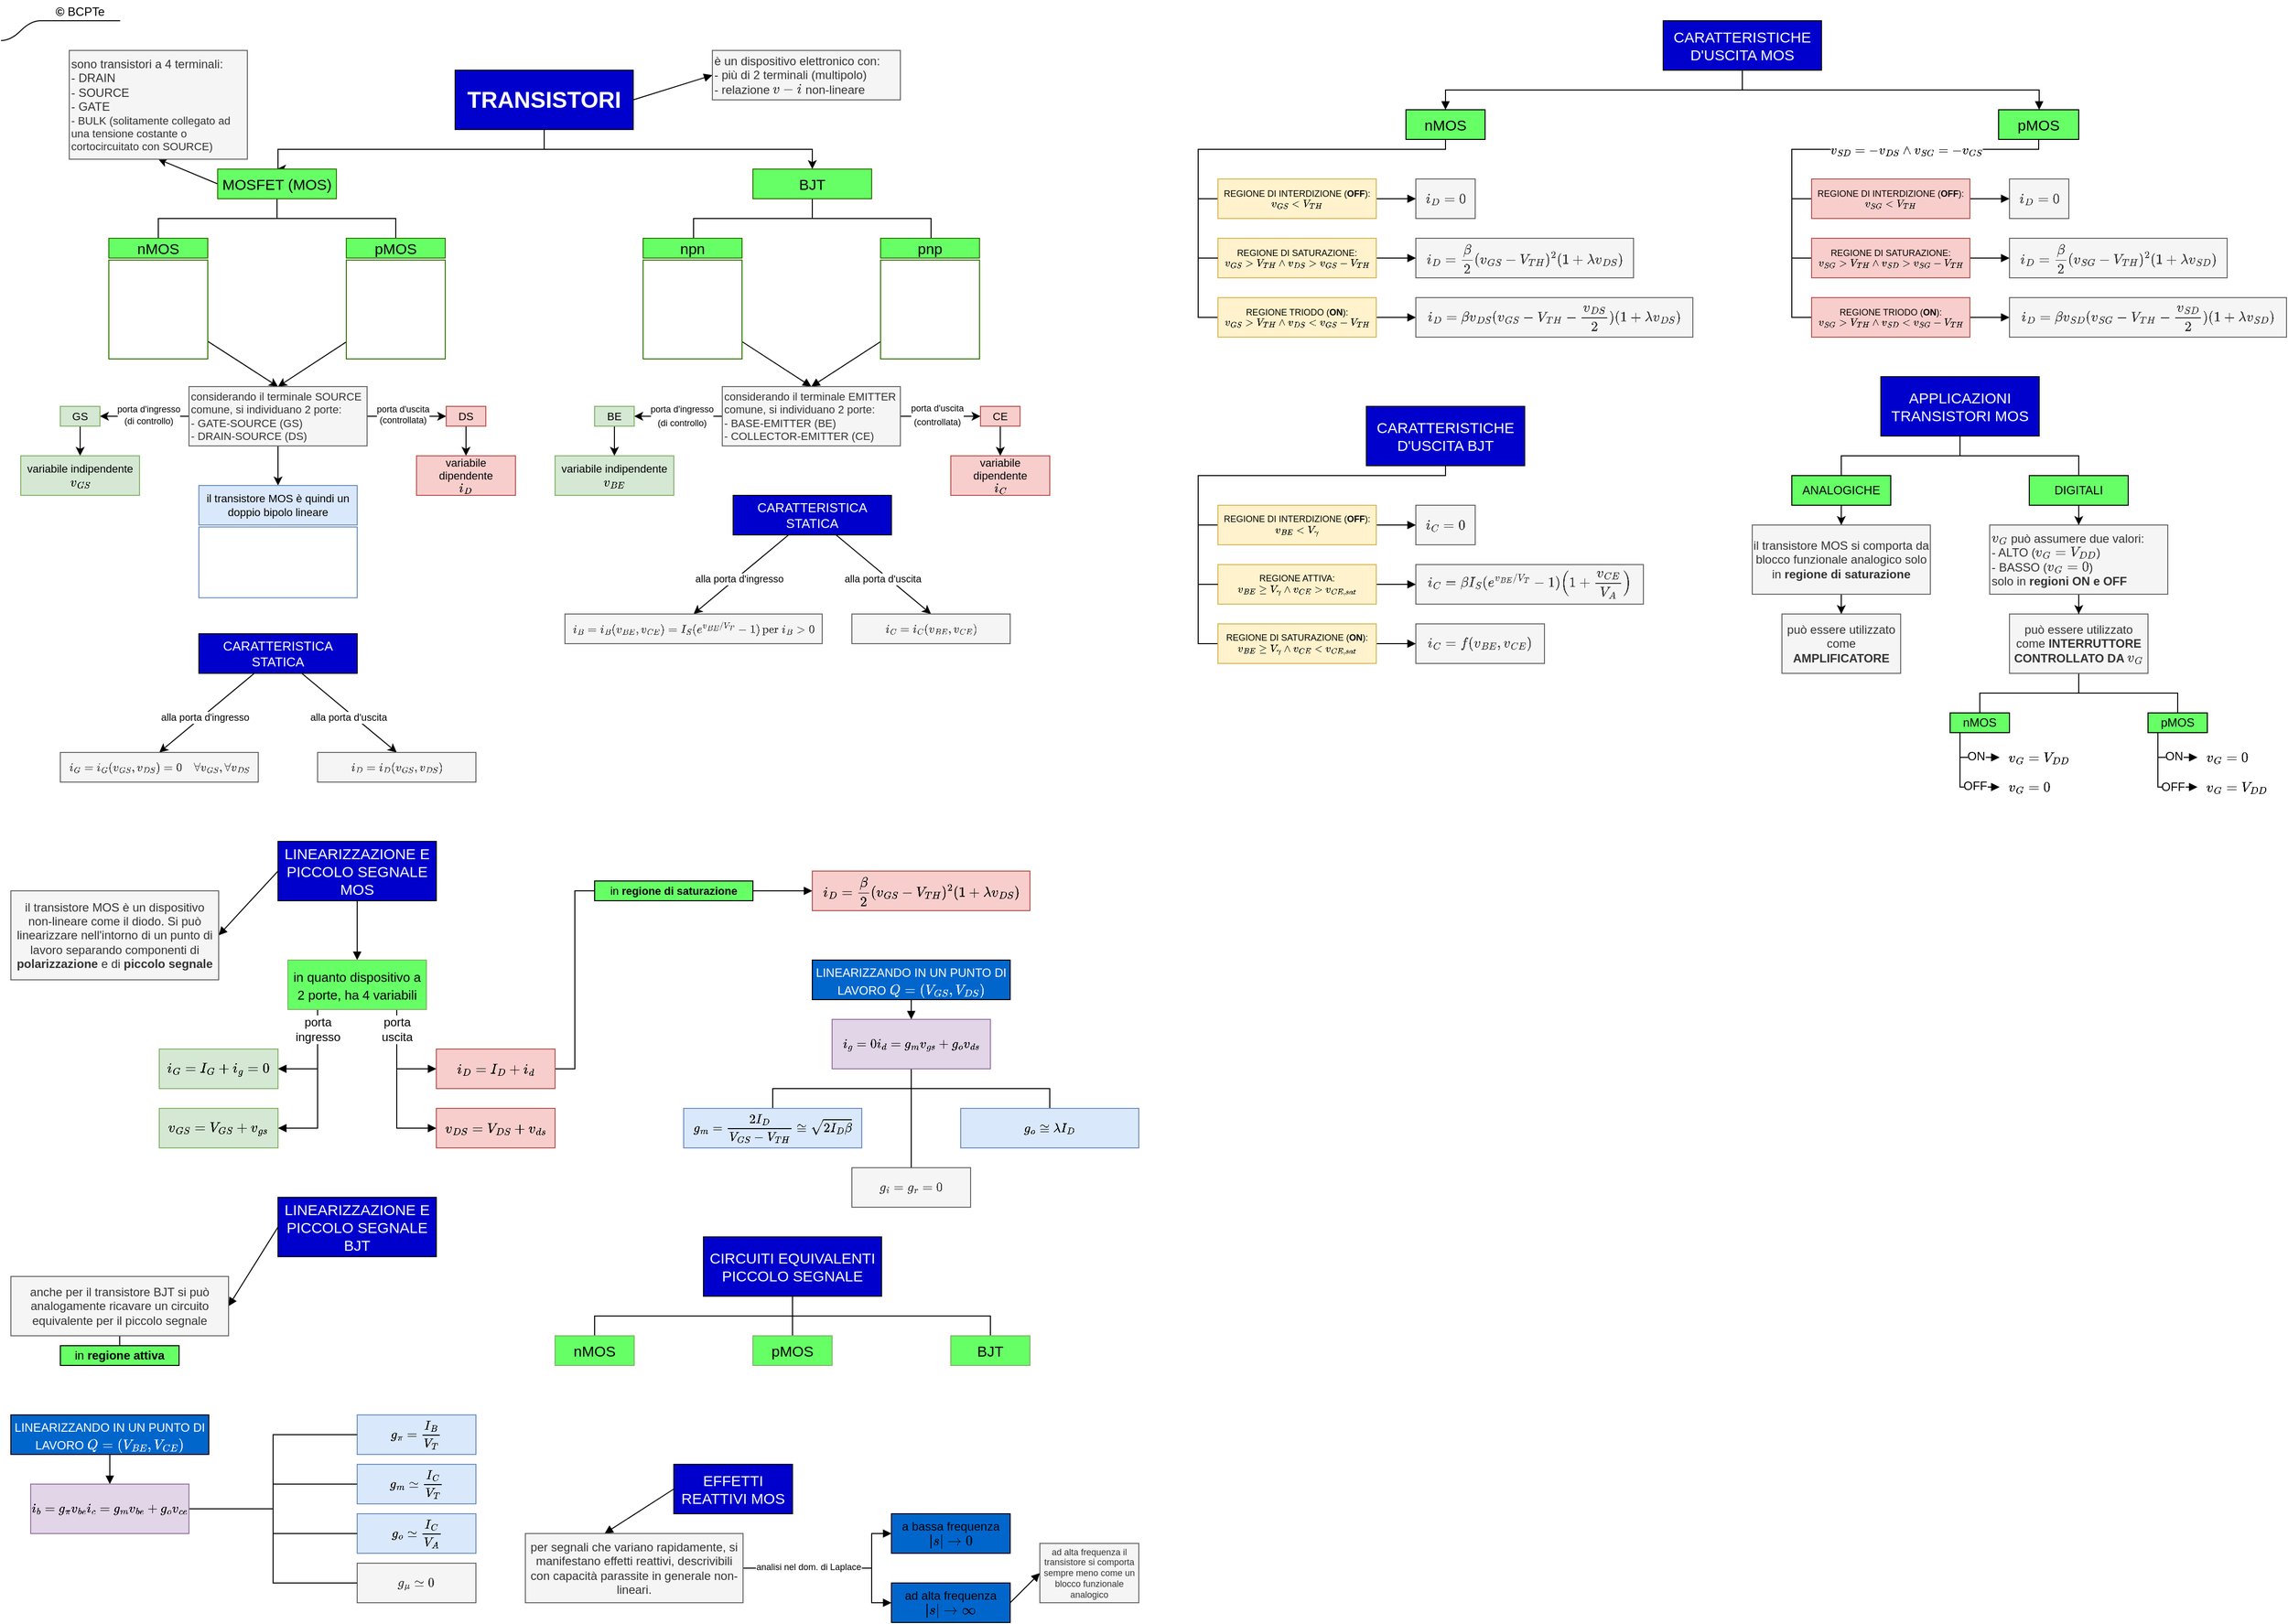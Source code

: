 <mxfile version="19.0.0" type="github">
  <diagram id="slHnJ4RoC0adQhZjdGyo" name="Pagina-1">
    <mxGraphModel dx="908" dy="520" grid="1" gridSize="10" guides="0" tooltips="1" connect="1" arrows="1" fold="1" page="1" pageScale="1" pageWidth="1169" pageHeight="827" math="1" shadow="0">
      <root>
        <mxCell id="0" />
        <mxCell id="1" parent="0" />
        <mxCell id="GKCKslpy26udIbWONHnp-12" style="edgeStyle=orthogonalEdgeStyle;rounded=0;orthogonalLoop=1;jettySize=auto;html=1;entryX=0.5;entryY=0;entryDx=0;entryDy=0;fontSize=15;fontColor=#000000;" parent="1" source="GKCKslpy26udIbWONHnp-1" target="GKCKslpy26udIbWONHnp-9" edge="1">
          <mxGeometry relative="1" as="geometry">
            <Array as="points">
              <mxPoint x="549" y="150" />
              <mxPoint x="280" y="150" />
              <mxPoint x="280" y="170" />
            </Array>
          </mxGeometry>
        </mxCell>
        <mxCell id="GKCKslpy26udIbWONHnp-13" style="edgeStyle=orthogonalEdgeStyle;rounded=0;orthogonalLoop=1;jettySize=auto;html=1;entryX=0.5;entryY=0;entryDx=0;entryDy=0;fontSize=15;fontColor=#000000;" parent="1" source="GKCKslpy26udIbWONHnp-1" target="GKCKslpy26udIbWONHnp-10" edge="1">
          <mxGeometry relative="1" as="geometry">
            <Array as="points">
              <mxPoint x="549" y="150" />
              <mxPoint x="820" y="150" />
            </Array>
          </mxGeometry>
        </mxCell>
        <mxCell id="X2BhTEOmSYzgq8DDmFFD-187" style="rounded=0;orthogonalLoop=1;jettySize=auto;html=1;entryX=0;entryY=0.5;entryDx=0;entryDy=0;fontSize=12;endArrow=block;endFill=1;exitX=1;exitY=0.5;exitDx=0;exitDy=0;" edge="1" parent="1" source="GKCKslpy26udIbWONHnp-1" target="GKCKslpy26udIbWONHnp-6">
          <mxGeometry relative="1" as="geometry" />
        </mxCell>
        <mxCell id="GKCKslpy26udIbWONHnp-1" value="&lt;b&gt;TRANSISTORI&lt;/b&gt;" style="whiteSpace=wrap;html=1;fontSize=23;fillColor=#0000CC;fontColor=#FFFFFF;" parent="1" vertex="1">
          <mxGeometry x="459" y="70" width="180" height="60" as="geometry" />
        </mxCell>
        <mxCell id="GKCKslpy26udIbWONHnp-4" value="&lt;b&gt;&lt;span class=&quot;mw-redirect&quot;&gt;©&lt;/span&gt;&lt;/b&gt; BCPTe" style="whiteSpace=wrap;html=1;shape=partialRectangle;top=0;left=0;bottom=1;right=0;points=[[0,1],[1,1]];fillColor=none;align=center;verticalAlign=bottom;routingCenterY=0.5;snapToPoint=1;recursiveResize=0;autosize=1;treeFolding=1;treeMoving=1;newEdgeStyle={&quot;edgeStyle&quot;:&quot;entityRelationEdgeStyle&quot;,&quot;startArrow&quot;:&quot;none&quot;,&quot;endArrow&quot;:&quot;none&quot;,&quot;segment&quot;:10,&quot;curved&quot;:1};" parent="1" vertex="1">
          <mxGeometry x="40" width="80" height="20" as="geometry" />
        </mxCell>
        <mxCell id="GKCKslpy26udIbWONHnp-5" value="" style="edgeStyle=entityRelationEdgeStyle;startArrow=none;endArrow=none;segment=10;curved=1;rounded=0;" parent="1" target="GKCKslpy26udIbWONHnp-4" edge="1">
          <mxGeometry relative="1" as="geometry">
            <mxPoint y="40" as="sourcePoint" />
          </mxGeometry>
        </mxCell>
        <mxCell id="GKCKslpy26udIbWONHnp-6" value="&lt;div style=&quot;&quot; align=&quot;left&quot;&gt;&lt;font style=&quot;font-size: 12px;&quot;&gt;è un dispositivo elettronico con:&lt;br&gt;&lt;/font&gt;&lt;/div&gt;&lt;font style=&quot;font-size: 12px;&quot;&gt;- più di 2 terminali (multipolo)&lt;br&gt;- relazione \(v-i\) non-lineare&lt;/font&gt;" style="whiteSpace=wrap;html=1;strokeColor=#666666;fillColor=#f5f5f5;align=left;fontColor=#333333;" parent="1" vertex="1">
          <mxGeometry x="719" y="50" width="190" height="50" as="geometry" />
        </mxCell>
        <mxCell id="GKCKslpy26udIbWONHnp-16" style="edgeStyle=orthogonalEdgeStyle;rounded=0;orthogonalLoop=1;jettySize=auto;html=1;entryX=0.5;entryY=0;entryDx=0;entryDy=0;fontSize=15;fontColor=#000000;endArrow=none;endFill=0;" parent="1" source="GKCKslpy26udIbWONHnp-9" target="GKCKslpy26udIbWONHnp-14" edge="1">
          <mxGeometry relative="1" as="geometry">
            <Array as="points">
              <mxPoint x="279" y="220" />
              <mxPoint x="159" y="220" />
            </Array>
          </mxGeometry>
        </mxCell>
        <mxCell id="GKCKslpy26udIbWONHnp-17" style="edgeStyle=orthogonalEdgeStyle;rounded=0;orthogonalLoop=1;jettySize=auto;html=1;entryX=0.5;entryY=0;entryDx=0;entryDy=0;fontSize=15;fontColor=#000000;endArrow=none;endFill=0;" parent="1" source="GKCKslpy26udIbWONHnp-9" target="GKCKslpy26udIbWONHnp-15" edge="1">
          <mxGeometry relative="1" as="geometry">
            <Array as="points">
              <mxPoint x="279" y="220" />
              <mxPoint x="399" y="220" />
            </Array>
          </mxGeometry>
        </mxCell>
        <mxCell id="Byet9GKhUcZKY6ZSXrdh-2" style="rounded=0;orthogonalLoop=1;jettySize=auto;html=1;entryX=0.5;entryY=1;entryDx=0;entryDy=0;exitX=0;exitY=0.5;exitDx=0;exitDy=0;" parent="1" source="GKCKslpy26udIbWONHnp-9" target="Byet9GKhUcZKY6ZSXrdh-1" edge="1">
          <mxGeometry relative="1" as="geometry" />
        </mxCell>
        <mxCell id="GKCKslpy26udIbWONHnp-9" value="&lt;font style=&quot;font-size: 15px;&quot;&gt;MOSFET (MOS)&lt;br style=&quot;font-size: 15px;&quot;&gt;&lt;/font&gt;" style="whiteSpace=wrap;html=1;fontSize=15;fontColor=#000000;fillColor=#66FF66;strokeColor=#2D7600;verticalAlign=middle;align=center;" parent="1" vertex="1">
          <mxGeometry x="219" y="170" width="120" height="30" as="geometry" />
        </mxCell>
        <mxCell id="X2BhTEOmSYzgq8DDmFFD-74" style="edgeStyle=orthogonalEdgeStyle;rounded=0;orthogonalLoop=1;jettySize=auto;html=1;entryX=0.5;entryY=0;entryDx=0;entryDy=0;fontSize=11;fontColor=#000000;endArrow=none;endFill=0;" edge="1" parent="1" source="GKCKslpy26udIbWONHnp-10" target="X2BhTEOmSYzgq8DDmFFD-69">
          <mxGeometry relative="1" as="geometry">
            <Array as="points">
              <mxPoint x="820" y="220" />
              <mxPoint x="700" y="220" />
              <mxPoint x="700" y="240" />
            </Array>
          </mxGeometry>
        </mxCell>
        <mxCell id="X2BhTEOmSYzgq8DDmFFD-75" style="edgeStyle=orthogonalEdgeStyle;rounded=0;orthogonalLoop=1;jettySize=auto;html=1;entryX=0.5;entryY=0;entryDx=0;entryDy=0;fontSize=11;fontColor=#000000;endArrow=none;endFill=0;" edge="1" parent="1" source="GKCKslpy26udIbWONHnp-10" target="X2BhTEOmSYzgq8DDmFFD-70">
          <mxGeometry relative="1" as="geometry">
            <Array as="points">
              <mxPoint x="820" y="220" />
              <mxPoint x="940" y="220" />
              <mxPoint x="940" y="240" />
            </Array>
          </mxGeometry>
        </mxCell>
        <mxCell id="GKCKslpy26udIbWONHnp-10" value="BJT" style="whiteSpace=wrap;html=1;fontSize=15;fontColor=#000000;fillColor=#66FF66;strokeColor=#2D7600;" parent="1" vertex="1">
          <mxGeometry x="760" y="170" width="120" height="30" as="geometry" />
        </mxCell>
        <mxCell id="GKCKslpy26udIbWONHnp-14" value="nMOS" style="whiteSpace=wrap;html=1;fontSize=15;fontColor=#000000;strokeColor=#2D7600;fillColor=#66FF66;" parent="1" vertex="1">
          <mxGeometry x="109" y="240" width="100" height="20" as="geometry" />
        </mxCell>
        <mxCell id="GKCKslpy26udIbWONHnp-15" value="&lt;div&gt;pMOS&lt;/div&gt;" style="whiteSpace=wrap;html=1;fontSize=15;fontColor=#000000;strokeColor=#2D7600;fillColor=#66FF66;" parent="1" vertex="1">
          <mxGeometry x="349" y="240" width="100" height="20" as="geometry" />
        </mxCell>
        <mxCell id="Byet9GKhUcZKY6ZSXrdh-12" style="edgeStyle=none;rounded=0;orthogonalLoop=1;jettySize=auto;html=1;fontSize=11;entryX=0.5;entryY=0;entryDx=0;entryDy=0;" parent="1" source="xVxi0OHTIi938xalqr-v-1" target="Byet9GKhUcZKY6ZSXrdh-6" edge="1">
          <mxGeometry relative="1" as="geometry">
            <mxPoint x="280" y="430" as="targetPoint" />
          </mxGeometry>
        </mxCell>
        <mxCell id="xVxi0OHTIi938xalqr-v-1" value="" style="shape=image;verticalLabelPosition=bottom;labelBackgroundColor=default;verticalAlign=middle;aspect=fixed;imageAspect=0;image=https://raw.githubusercontent.com/BCPTe/SETM/main/images/05/pmos_simbolo.png;imageBorder=#2D7600;perimeterSpacing=0;" parent="1" vertex="1">
          <mxGeometry x="349" y="262" width="100" height="100" as="geometry" />
        </mxCell>
        <mxCell id="Byet9GKhUcZKY6ZSXrdh-11" style="edgeStyle=none;rounded=0;orthogonalLoop=1;jettySize=auto;html=1;entryX=0.5;entryY=0;entryDx=0;entryDy=0;fontSize=11;" parent="1" source="DFONRw64RP-OTkSRBfMr-1" target="Byet9GKhUcZKY6ZSXrdh-6" edge="1">
          <mxGeometry relative="1" as="geometry" />
        </mxCell>
        <mxCell id="DFONRw64RP-OTkSRBfMr-1" value="" style="shape=image;verticalLabelPosition=bottom;labelBackgroundColor=default;verticalAlign=top;aspect=fixed;imageAspect=0;image=https://raw.githubusercontent.com/BCPTe/SETM/main/images/05/nmos_simbolo.png;imageBorder=#2D7600;" parent="1" vertex="1">
          <mxGeometry x="109" y="262" width="100" height="100" as="geometry" />
        </mxCell>
        <mxCell id="Byet9GKhUcZKY6ZSXrdh-1" value="&lt;div&gt;sono transistori a 4 terminali:&lt;/div&gt;&lt;div&gt;- DRAIN&lt;/div&gt;&lt;div&gt;- SOURCE&lt;/div&gt;&lt;div&gt;- GATE&lt;/div&gt;&lt;div style=&quot;font-size: 11px;&quot;&gt;- BULK &lt;font style=&quot;font-size: 11px;&quot;&gt;(solitamente collegato ad una tensione costante o cortocircuitato con SOURCE)&lt;/font&gt;&lt;br&gt;&lt;/div&gt;" style="whiteSpace=wrap;html=1;align=left;fillColor=#f5f5f5;fontColor=#333333;strokeColor=#666666;" parent="1" vertex="1">
          <mxGeometry x="69" y="50" width="180" height="110" as="geometry" />
        </mxCell>
        <mxCell id="Byet9GKhUcZKY6ZSXrdh-14" value="" style="edgeStyle=none;rounded=0;orthogonalLoop=1;jettySize=auto;html=1;fontSize=11;" parent="1" source="Byet9GKhUcZKY6ZSXrdh-6" target="Byet9GKhUcZKY6ZSXrdh-13" edge="1">
          <mxGeometry relative="1" as="geometry" />
        </mxCell>
        <mxCell id="Byet9GKhUcZKY6ZSXrdh-17" value="" style="edgeStyle=none;rounded=0;orthogonalLoop=1;jettySize=auto;html=1;fontSize=11;" parent="1" source="Byet9GKhUcZKY6ZSXrdh-6" target="Byet9GKhUcZKY6ZSXrdh-16" edge="1">
          <mxGeometry relative="1" as="geometry" />
        </mxCell>
        <mxCell id="Byet9GKhUcZKY6ZSXrdh-18" value="&lt;div&gt;&lt;font style=&quot;font-size: 9px;&quot;&gt;porta d&#39;ingresso&lt;/font&gt;&lt;/div&gt;&lt;div&gt;&lt;font style=&quot;font-size: 9px;&quot;&gt;(di controllo)&lt;/font&gt;&lt;/div&gt;" style="edgeLabel;html=1;align=center;verticalAlign=middle;resizable=0;points=[];fontSize=10;" parent="Byet9GKhUcZKY6ZSXrdh-17" vertex="1" connectable="0">
          <mxGeometry x="0.238" y="-1" relative="1" as="geometry">
            <mxPoint x="14" y="-1" as="offset" />
          </mxGeometry>
        </mxCell>
        <mxCell id="Byet9GKhUcZKY6ZSXrdh-22" value="" style="edgeStyle=none;rounded=0;orthogonalLoop=1;jettySize=auto;html=1;fontSize=9;" parent="1" source="Byet9GKhUcZKY6ZSXrdh-6" target="Byet9GKhUcZKY6ZSXrdh-21" edge="1">
          <mxGeometry relative="1" as="geometry" />
        </mxCell>
        <mxCell id="Byet9GKhUcZKY6ZSXrdh-23" value="&lt;div&gt;porta d&#39;uscita&lt;/div&gt;&lt;div&gt;(controllata)&lt;/div&gt;" style="edgeLabel;html=1;align=center;verticalAlign=middle;resizable=0;points=[];fontSize=9;" parent="Byet9GKhUcZKY6ZSXrdh-22" vertex="1" connectable="0">
          <mxGeometry x="-0.531" y="-2" relative="1" as="geometry">
            <mxPoint x="17" y="-4" as="offset" />
          </mxGeometry>
        </mxCell>
        <mxCell id="Byet9GKhUcZKY6ZSXrdh-6" value="&lt;div align=&quot;left&quot;&gt;considerando il terminale SOURCE comune, si individuano 2 porte:&lt;/div&gt;&lt;div align=&quot;left&quot;&gt;- GATE-SOURCE (GS)&lt;/div&gt;&lt;div align=&quot;left&quot;&gt;- DRAIN-SOURCE (DS)&lt;br&gt;&lt;/div&gt;" style="whiteSpace=wrap;html=1;fontSize=11;align=left;fillColor=#f5f5f5;fontColor=#333333;strokeColor=#666666;" parent="1" vertex="1">
          <mxGeometry x="190" y="390" width="180" height="60" as="geometry" />
        </mxCell>
        <mxCell id="Byet9GKhUcZKY6ZSXrdh-13" value="&lt;div align=&quot;center&quot;&gt;il transistore MOS è quindi un doppio bipolo lineare&lt;/div&gt;" style="whiteSpace=wrap;html=1;fontSize=11;align=center;fillColor=#dae8fc;strokeColor=#6c8ebf;" parent="1" vertex="1">
          <mxGeometry x="200" y="490" width="160" height="40" as="geometry" />
        </mxCell>
        <mxCell id="Byet9GKhUcZKY6ZSXrdh-15" value="" style="shape=image;verticalLabelPosition=bottom;labelBackgroundColor=default;verticalAlign=top;aspect=fixed;imageAspect=0;image=https://raw.githubusercontent.com/BCPTe/SETM/main/images/05/mos_doppiobipolo.png;imageBorder=#6C8EBF;" parent="1" vertex="1">
          <mxGeometry x="200" y="532" width="160" height="71.6" as="geometry" />
        </mxCell>
        <mxCell id="Byet9GKhUcZKY6ZSXrdh-25" value="" style="edgeStyle=none;rounded=0;orthogonalLoop=1;jettySize=auto;html=1;fontSize=9;" parent="1" source="Byet9GKhUcZKY6ZSXrdh-16" edge="1">
          <mxGeometry relative="1" as="geometry">
            <mxPoint x="80" y="460" as="targetPoint" />
          </mxGeometry>
        </mxCell>
        <mxCell id="Byet9GKhUcZKY6ZSXrdh-16" value="&lt;div align=&quot;center&quot;&gt;GS&lt;/div&gt;" style="whiteSpace=wrap;html=1;fontSize=11;align=center;fillColor=#d5e8d4;strokeColor=#82b366;" parent="1" vertex="1">
          <mxGeometry x="60" y="410" width="40" height="20" as="geometry" />
        </mxCell>
        <mxCell id="Byet9GKhUcZKY6ZSXrdh-27" value="" style="edgeStyle=none;rounded=0;orthogonalLoop=1;jettySize=auto;html=1;fontSize=9;exitX=0.5;exitY=1;exitDx=0;exitDy=0;entryX=0.5;entryY=0;entryDx=0;entryDy=0;" parent="1" source="Byet9GKhUcZKY6ZSXrdh-21" target="Byet9GKhUcZKY6ZSXrdh-26" edge="1">
          <mxGeometry relative="1" as="geometry">
            <mxPoint x="488.66" y="430" as="sourcePoint" />
            <mxPoint x="488.66" y="460" as="targetPoint" />
          </mxGeometry>
        </mxCell>
        <mxCell id="Byet9GKhUcZKY6ZSXrdh-21" value="&lt;div align=&quot;center&quot;&gt;DS&lt;/div&gt;" style="whiteSpace=wrap;html=1;fontSize=11;align=center;fillColor=#f8cecc;strokeColor=#b85450;" parent="1" vertex="1">
          <mxGeometry x="450" y="410" width="40" height="20" as="geometry" />
        </mxCell>
        <mxCell id="Byet9GKhUcZKY6ZSXrdh-24" value="&lt;div&gt;variabile indipendente&lt;/div&gt;&lt;div&gt;\(v_{GS}\)&lt;br&gt;&lt;/div&gt;" style="whiteSpace=wrap;html=1;fontSize=11;fillColor=#d5e8d4;strokeColor=#82b366;" parent="1" vertex="1">
          <mxGeometry x="20" y="460" width="120" height="40" as="geometry" />
        </mxCell>
        <mxCell id="Byet9GKhUcZKY6ZSXrdh-26" value="&lt;div&gt;variabile dipendente&lt;/div&gt;&lt;div&gt;\(i_D\)&lt;br&gt;&lt;/div&gt;" style="whiteSpace=wrap;html=1;fontSize=11;fillColor=#f8cecc;strokeColor=#b85450;" parent="1" vertex="1">
          <mxGeometry x="420" y="460" width="100" height="40" as="geometry" />
        </mxCell>
        <mxCell id="Byet9GKhUcZKY6ZSXrdh-38" style="edgeStyle=none;rounded=0;orthogonalLoop=1;jettySize=auto;html=1;entryX=0.5;entryY=0;entryDx=0;entryDy=0;fontSize=10;" parent="1" source="Byet9GKhUcZKY6ZSXrdh-33" target="Byet9GKhUcZKY6ZSXrdh-36" edge="1">
          <mxGeometry relative="1" as="geometry" />
        </mxCell>
        <mxCell id="Byet9GKhUcZKY6ZSXrdh-39" value="alla porta d&#39;ingresso" style="edgeLabel;html=1;align=center;verticalAlign=middle;resizable=0;points=[];fontSize=10;" parent="Byet9GKhUcZKY6ZSXrdh-38" vertex="1" connectable="0">
          <mxGeometry x="0.23" y="2" relative="1" as="geometry">
            <mxPoint x="8" y="-7" as="offset" />
          </mxGeometry>
        </mxCell>
        <mxCell id="Byet9GKhUcZKY6ZSXrdh-42" style="edgeStyle=none;rounded=0;orthogonalLoop=1;jettySize=auto;html=1;entryX=0.5;entryY=0;entryDx=0;entryDy=0;fontSize=10;" parent="1" source="Byet9GKhUcZKY6ZSXrdh-33" target="Byet9GKhUcZKY6ZSXrdh-37" edge="1">
          <mxGeometry relative="1" as="geometry" />
        </mxCell>
        <mxCell id="Byet9GKhUcZKY6ZSXrdh-43" value="alla porta d&#39;uscita" style="edgeLabel;html=1;align=center;verticalAlign=middle;resizable=0;points=[];fontSize=10;" parent="Byet9GKhUcZKY6ZSXrdh-42" vertex="1" connectable="0">
          <mxGeometry x="-0.073" y="-1" relative="1" as="geometry">
            <mxPoint x="3" y="6" as="offset" />
          </mxGeometry>
        </mxCell>
        <mxCell id="Byet9GKhUcZKY6ZSXrdh-33" value="&lt;div style=&quot;font-size: 13px;&quot;&gt;&lt;font style=&quot;font-size: 13px;&quot;&gt;CARATTERISTICA STATICA&lt;br&gt;&lt;/font&gt;&lt;/div&gt;" style="whiteSpace=wrap;html=1;fontSize=23;fillColor=#0000CC;fontColor=#FFFFFF;" parent="1" vertex="1">
          <mxGeometry x="200" y="640" width="160" height="40" as="geometry" />
        </mxCell>
        <mxCell id="Byet9GKhUcZKY6ZSXrdh-36" value="$$i_G = i_G(v_{GS},v_{DS}) = 0 \quad \forall v_{GS}, \forall v_{DS}$$" style="text;whiteSpace=wrap;html=1;fontSize=10;verticalAlign=middle;align=center;labelBorderColor=none;strokeColor=#666666;strokeWidth=1;fillColor=#f5f5f5;fontColor=#333333;" parent="1" vertex="1">
          <mxGeometry x="60" y="760" width="200" height="30" as="geometry" />
        </mxCell>
        <mxCell id="Byet9GKhUcZKY6ZSXrdh-37" value="$$i_D = i_D(v_{GS},v_{DS})$$" style="text;whiteSpace=wrap;html=1;fontSize=10;verticalAlign=middle;align=center;labelBorderColor=none;strokeColor=#666666;strokeWidth=1;fillColor=#f5f5f5;fontColor=#333333;" parent="1" vertex="1">
          <mxGeometry x="320" y="760" width="160" height="30" as="geometry" />
        </mxCell>
        <mxCell id="X2BhTEOmSYzgq8DDmFFD-45" style="edgeStyle=orthogonalEdgeStyle;rounded=0;orthogonalLoop=1;jettySize=auto;html=1;entryX=0;entryY=0.5;entryDx=0;entryDy=0;fontSize=12;fontColor=#000000;endArrow=none;endFill=0;" edge="1" parent="1" source="X2BhTEOmSYzgq8DDmFFD-2" target="X2BhTEOmSYzgq8DDmFFD-13">
          <mxGeometry relative="1" as="geometry">
            <Array as="points">
              <mxPoint x="1460" y="150" />
              <mxPoint x="1210" y="150" />
              <mxPoint x="1210" y="320" />
            </Array>
          </mxGeometry>
        </mxCell>
        <mxCell id="X2BhTEOmSYzgq8DDmFFD-52" style="edgeStyle=orthogonalEdgeStyle;rounded=0;orthogonalLoop=1;jettySize=auto;html=1;entryX=0;entryY=0.5;entryDx=0;entryDy=0;fontSize=12;fontColor=#000000;endArrow=none;endFill=0;" edge="1" parent="1" source="X2BhTEOmSYzgq8DDmFFD-2" target="X2BhTEOmSYzgq8DDmFFD-12">
          <mxGeometry relative="1" as="geometry">
            <Array as="points">
              <mxPoint x="1460" y="150" />
              <mxPoint x="1210" y="150" />
              <mxPoint x="1210" y="200" />
            </Array>
          </mxGeometry>
        </mxCell>
        <mxCell id="X2BhTEOmSYzgq8DDmFFD-2" value="nMOS" style="whiteSpace=wrap;html=1;fontSize=15;fillColor=#66FF66;fontColor=#000000;" vertex="1" parent="1">
          <mxGeometry x="1420" y="110" width="80" height="30" as="geometry" />
        </mxCell>
        <mxCell id="X2BhTEOmSYzgq8DDmFFD-3" value="$$i_D = 0$$" style="whiteSpace=wrap;html=1;strokeColor=#666666;fillColor=#f5f5f5;fontColor=#333333;" vertex="1" parent="1">
          <mxGeometry x="1430" y="180" width="60" height="40" as="geometry" />
        </mxCell>
        <mxCell id="X2BhTEOmSYzgq8DDmFFD-5" value="$$i_D = \frac{\beta}{2}(v_{GS}-V_{TH})^2(1+\lambda v_{DS})$$" style="whiteSpace=wrap;html=1;strokeColor=#666666;fillColor=#f5f5f5;fontColor=#333333;" vertex="1" parent="1">
          <mxGeometry x="1430" y="240" width="220" height="40" as="geometry" />
        </mxCell>
        <mxCell id="X2BhTEOmSYzgq8DDmFFD-47" style="edgeStyle=orthogonalEdgeStyle;rounded=0;orthogonalLoop=1;jettySize=auto;html=1;fontSize=12;fontColor=#000000;endArrow=block;endFill=1;entryX=0;entryY=0.5;entryDx=0;entryDy=0;" edge="1" parent="1" source="X2BhTEOmSYzgq8DDmFFD-12" target="X2BhTEOmSYzgq8DDmFFD-3">
          <mxGeometry relative="1" as="geometry">
            <mxPoint x="1420" y="200" as="targetPoint" />
          </mxGeometry>
        </mxCell>
        <mxCell id="X2BhTEOmSYzgq8DDmFFD-12" value="&lt;div style=&quot;font-size: 9px;&quot;&gt;REGIONE DI INTERDIZIONE (&lt;b&gt;OFF&lt;/b&gt;):&lt;/div&gt;&lt;div style=&quot;font-size: 9px;&quot;&gt;\( v_{GS} &amp;lt; V_{TH} \)&lt;br style=&quot;font-size: 9px;&quot;&gt;&lt;/div&gt;" style="whiteSpace=wrap;html=1;fontSize=9;fillColor=#fff2cc;strokeColor=#d6b656;" vertex="1" parent="1">
          <mxGeometry x="1230" y="180" width="160" height="40" as="geometry" />
        </mxCell>
        <mxCell id="X2BhTEOmSYzgq8DDmFFD-49" style="edgeStyle=orthogonalEdgeStyle;rounded=0;orthogonalLoop=1;jettySize=auto;html=1;fontSize=12;fontColor=#000000;endArrow=block;endFill=1;entryX=0;entryY=0.5;entryDx=0;entryDy=0;" edge="1" parent="1" source="X2BhTEOmSYzgq8DDmFFD-13" target="X2BhTEOmSYzgq8DDmFFD-46">
          <mxGeometry relative="1" as="geometry">
            <mxPoint x="1420" y="320" as="targetPoint" />
          </mxGeometry>
        </mxCell>
        <mxCell id="X2BhTEOmSYzgq8DDmFFD-13" value="&lt;div style=&quot;font-size: 9px;&quot;&gt;REGIONE TRIODO (&lt;b&gt;ON&lt;/b&gt;):&lt;/div&gt;&lt;div style=&quot;font-size: 9px;&quot;&gt;\( v_{GS} &amp;gt; V_{TH} \wedge v_{DS} &amp;lt; v_{GS}-V_{TH} \)&lt;br style=&quot;font-size: 9px;&quot;&gt;&lt;/div&gt;" style="whiteSpace=wrap;html=1;fontSize=9;fillColor=#fff2cc;strokeColor=#d6b656;" vertex="1" parent="1">
          <mxGeometry x="1230" y="300" width="160" height="40" as="geometry" />
        </mxCell>
        <mxCell id="X2BhTEOmSYzgq8DDmFFD-48" style="edgeStyle=orthogonalEdgeStyle;rounded=0;orthogonalLoop=1;jettySize=auto;html=1;fontSize=12;fontColor=#000000;endArrow=block;endFill=1;entryX=0;entryY=0.5;entryDx=0;entryDy=0;" edge="1" parent="1" source="X2BhTEOmSYzgq8DDmFFD-14" target="X2BhTEOmSYzgq8DDmFFD-5">
          <mxGeometry relative="1" as="geometry">
            <mxPoint x="1420" y="260" as="targetPoint" />
          </mxGeometry>
        </mxCell>
        <mxCell id="X2BhTEOmSYzgq8DDmFFD-14" value="&lt;div style=&quot;font-size: 9px;&quot;&gt;REGIONE DI SATURAZIONE:&lt;/div&gt;&lt;div style=&quot;font-size: 9px;&quot;&gt;\( v_{GS} &amp;gt; V_{TH} \wedge v_{DS} &amp;gt; v_{GS}-V_{TH} \)&lt;/div&gt;" style="whiteSpace=wrap;html=1;fontSize=9;fillColor=#fff2cc;strokeColor=#d6b656;" vertex="1" parent="1">
          <mxGeometry x="1230" y="240" width="160" height="40" as="geometry" />
        </mxCell>
        <mxCell id="X2BhTEOmSYzgq8DDmFFD-41" style="edgeStyle=orthogonalEdgeStyle;rounded=0;orthogonalLoop=1;jettySize=auto;html=1;entryX=0.5;entryY=0;entryDx=0;entryDy=0;fontSize=9;fontColor=#000000;endArrow=block;endFill=1;" edge="1" parent="1" source="X2BhTEOmSYzgq8DDmFFD-20" target="X2BhTEOmSYzgq8DDmFFD-2">
          <mxGeometry relative="1" as="geometry">
            <Array as="points">
              <mxPoint x="1760" y="90" />
              <mxPoint x="1460" y="90" />
            </Array>
          </mxGeometry>
        </mxCell>
        <mxCell id="X2BhTEOmSYzgq8DDmFFD-42" style="edgeStyle=orthogonalEdgeStyle;rounded=0;orthogonalLoop=1;jettySize=auto;html=1;entryX=0.5;entryY=0;entryDx=0;entryDy=0;fontSize=9;fontColor=#000000;endArrow=block;endFill=1;" edge="1" parent="1" source="X2BhTEOmSYzgq8DDmFFD-20" target="X2BhTEOmSYzgq8DDmFFD-34">
          <mxGeometry relative="1" as="geometry">
            <Array as="points">
              <mxPoint x="1760" y="90" />
              <mxPoint x="2060" y="90" />
              <mxPoint x="2060" y="110" />
            </Array>
          </mxGeometry>
        </mxCell>
        <mxCell id="X2BhTEOmSYzgq8DDmFFD-20" value="&lt;div style=&quot;font-size: 15px;&quot;&gt;&lt;font style=&quot;font-size: 15px;&quot;&gt;CARATTERISTICHE D&#39;USCITA MOS&lt;br style=&quot;font-size: 15px;&quot;&gt;&lt;/font&gt;&lt;/div&gt;" style="whiteSpace=wrap;html=1;fontSize=15;fillColor=#0000CC;fontColor=#FFFFFF;" vertex="1" parent="1">
          <mxGeometry x="1680" y="20" width="160" height="50" as="geometry" />
        </mxCell>
        <mxCell id="X2BhTEOmSYzgq8DDmFFD-64" style="edgeStyle=orthogonalEdgeStyle;rounded=0;orthogonalLoop=1;jettySize=auto;html=1;entryX=0;entryY=0.5;entryDx=0;entryDy=0;fontSize=12;fontColor=#000000;endArrow=none;endFill=0;" edge="1" parent="1" source="X2BhTEOmSYzgq8DDmFFD-34" target="X2BhTEOmSYzgq8DDmFFD-58">
          <mxGeometry relative="1" as="geometry">
            <Array as="points">
              <mxPoint x="2060" y="150" />
              <mxPoint x="1810" y="150" />
              <mxPoint x="1810" y="200" />
            </Array>
          </mxGeometry>
        </mxCell>
        <mxCell id="X2BhTEOmSYzgq8DDmFFD-65" style="edgeStyle=orthogonalEdgeStyle;rounded=0;orthogonalLoop=1;jettySize=auto;html=1;entryX=0;entryY=0.5;entryDx=0;entryDy=0;fontSize=12;fontColor=#000000;endArrow=none;endFill=0;" edge="1" parent="1" source="X2BhTEOmSYzgq8DDmFFD-34" target="X2BhTEOmSYzgq8DDmFFD-62">
          <mxGeometry relative="1" as="geometry">
            <Array as="points">
              <mxPoint x="2060" y="150" />
              <mxPoint x="1810" y="150" />
              <mxPoint x="1810" y="260" />
            </Array>
          </mxGeometry>
        </mxCell>
        <mxCell id="X2BhTEOmSYzgq8DDmFFD-66" style="edgeStyle=orthogonalEdgeStyle;rounded=0;orthogonalLoop=1;jettySize=auto;html=1;entryX=0;entryY=0.5;entryDx=0;entryDy=0;fontSize=12;fontColor=#000000;endArrow=none;endFill=0;" edge="1" parent="1">
          <mxGeometry relative="1" as="geometry">
            <mxPoint x="2059.52" y="140" as="sourcePoint" />
            <mxPoint x="1830" y="320" as="targetPoint" />
            <Array as="points">
              <mxPoint x="2060" y="150" />
              <mxPoint x="1810" y="150" />
              <mxPoint x="1810" y="320" />
            </Array>
          </mxGeometry>
        </mxCell>
        <mxCell id="X2BhTEOmSYzgq8DDmFFD-68" value="$$v_{SD} = -v_{DS} \wedge v_{SG} = -v_{GS}$$" style="edgeLabel;html=1;align=center;verticalAlign=middle;resizable=0;points=[];fontSize=11;fontColor=#000000;labelBackgroundColor=default;spacing=2;spacingLeft=0;labelBorderColor=none;" vertex="1" connectable="0" parent="X2BhTEOmSYzgq8DDmFFD-66">
          <mxGeometry x="-0.201" y="1" relative="1" as="geometry">
            <mxPoint x="35" as="offset" />
          </mxGeometry>
        </mxCell>
        <mxCell id="X2BhTEOmSYzgq8DDmFFD-34" value="pMOS" style="whiteSpace=wrap;html=1;fontSize=15;fillColor=#66FF66;fontColor=#000000;" vertex="1" parent="1">
          <mxGeometry x="2019" y="110" width="81" height="30" as="geometry" />
        </mxCell>
        <mxCell id="X2BhTEOmSYzgq8DDmFFD-46" value="$$i_D = \beta v_{DS}(v_{GS}-V_{TH}-\frac{v_{DS}}{2}) (1+\lambda v_{DS})$$" style="text;whiteSpace=wrap;html=1;fontSize=12;fontColor=#333333;verticalAlign=middle;align=center;fillColor=#f5f5f5;strokeColor=#666666;" vertex="1" parent="1">
          <mxGeometry x="1430" y="300" width="280" height="40" as="geometry" />
        </mxCell>
        <mxCell id="X2BhTEOmSYzgq8DDmFFD-51" style="edgeStyle=orthogonalEdgeStyle;rounded=0;orthogonalLoop=1;jettySize=auto;html=1;entryX=0;entryY=0.5;entryDx=0;entryDy=0;fontSize=12;fontColor=#000000;endArrow=none;endFill=0;" edge="1" parent="1" target="X2BhTEOmSYzgq8DDmFFD-14">
          <mxGeometry relative="1" as="geometry">
            <mxPoint x="1469.742" y="139.99" as="sourcePoint" />
            <mxPoint x="1210.23" y="259.99" as="targetPoint" />
            <Array as="points">
              <mxPoint x="1460" y="140" />
              <mxPoint x="1460" y="150" />
              <mxPoint x="1210" y="150" />
              <mxPoint x="1210" y="260" />
            </Array>
          </mxGeometry>
        </mxCell>
        <mxCell id="X2BhTEOmSYzgq8DDmFFD-55" value="$$i_D = 0$$" style="whiteSpace=wrap;html=1;strokeColor=#666666;fillColor=#f5f5f5;fontColor=#333333;" vertex="1" parent="1">
          <mxGeometry x="2030" y="180" width="60" height="40" as="geometry" />
        </mxCell>
        <mxCell id="X2BhTEOmSYzgq8DDmFFD-56" value="$$i_D = \frac{\beta}{2}(v_{SG}-V_{TH})^2(1+\lambda v_{SD})$$" style="whiteSpace=wrap;html=1;strokeColor=#666666;fillColor=#f5f5f5;fontColor=#333333;" vertex="1" parent="1">
          <mxGeometry x="2030" y="240" width="220" height="40" as="geometry" />
        </mxCell>
        <mxCell id="X2BhTEOmSYzgq8DDmFFD-57" style="edgeStyle=orthogonalEdgeStyle;rounded=0;orthogonalLoop=1;jettySize=auto;html=1;fontSize=12;fontColor=#000000;endArrow=block;endFill=1;entryX=0;entryY=0.5;entryDx=0;entryDy=0;" edge="1" source="X2BhTEOmSYzgq8DDmFFD-58" target="X2BhTEOmSYzgq8DDmFFD-55" parent="1">
          <mxGeometry relative="1" as="geometry">
            <mxPoint x="2020" y="200" as="targetPoint" />
          </mxGeometry>
        </mxCell>
        <mxCell id="X2BhTEOmSYzgq8DDmFFD-58" value="&lt;div style=&quot;font-size: 9px;&quot;&gt;REGIONE DI INTERDIZIONE (&lt;b&gt;OFF&lt;/b&gt;):&lt;/div&gt;&lt;div style=&quot;font-size: 9px;&quot;&gt;\( v_{SG} &amp;lt; V_{TH} \)&lt;br style=&quot;font-size: 9px;&quot;&gt;&lt;/div&gt;" style="whiteSpace=wrap;html=1;fontSize=9;fillColor=#f8cecc;strokeColor=#b85450;" vertex="1" parent="1">
          <mxGeometry x="1830" y="180" width="160" height="40" as="geometry" />
        </mxCell>
        <mxCell id="X2BhTEOmSYzgq8DDmFFD-59" style="edgeStyle=orthogonalEdgeStyle;rounded=0;orthogonalLoop=1;jettySize=auto;html=1;fontSize=12;fontColor=#000000;endArrow=block;endFill=1;entryX=0;entryY=0.5;entryDx=0;entryDy=0;" edge="1" source="X2BhTEOmSYzgq8DDmFFD-60" parent="1">
          <mxGeometry relative="1" as="geometry">
            <mxPoint x="2030" y="320" as="targetPoint" />
          </mxGeometry>
        </mxCell>
        <mxCell id="X2BhTEOmSYzgq8DDmFFD-60" value="&lt;div style=&quot;font-size: 9px;&quot;&gt;REGIONE TRIODO (&lt;b&gt;ON&lt;/b&gt;):&lt;/div&gt;&lt;div style=&quot;font-size: 9px;&quot;&gt;\( v_{SG} &amp;gt; V_{TH} \wedge v_{SD} &amp;lt; v_{SG}-V_{TH} \)&lt;br style=&quot;font-size: 9px;&quot;&gt;&lt;/div&gt;" style="whiteSpace=wrap;html=1;fontSize=9;fillColor=#f8cecc;strokeColor=#b85450;" vertex="1" parent="1">
          <mxGeometry x="1830" y="300" width="160" height="40" as="geometry" />
        </mxCell>
        <mxCell id="X2BhTEOmSYzgq8DDmFFD-61" style="edgeStyle=orthogonalEdgeStyle;rounded=0;orthogonalLoop=1;jettySize=auto;html=1;fontSize=12;fontColor=#000000;endArrow=block;endFill=1;entryX=0;entryY=0.5;entryDx=0;entryDy=0;" edge="1" source="X2BhTEOmSYzgq8DDmFFD-62" target="X2BhTEOmSYzgq8DDmFFD-56" parent="1">
          <mxGeometry relative="1" as="geometry">
            <mxPoint x="2020" y="260" as="targetPoint" />
          </mxGeometry>
        </mxCell>
        <mxCell id="X2BhTEOmSYzgq8DDmFFD-62" value="&lt;div style=&quot;font-size: 9px;&quot;&gt;REGIONE DI SATURAZIONE:&lt;/div&gt;&lt;div style=&quot;font-size: 9px;&quot;&gt;\( v_{SG} &amp;gt; V_{TH} \wedge v_{SD} &amp;gt; v_{SG}-V_{TH} \)&lt;/div&gt;" style="whiteSpace=wrap;html=1;fontSize=9;fillColor=#f8cecc;strokeColor=#b85450;" vertex="1" parent="1">
          <mxGeometry x="1830" y="240" width="160" height="40" as="geometry" />
        </mxCell>
        <mxCell id="X2BhTEOmSYzgq8DDmFFD-63" value="$$i_D = \beta v_{SD}(v_{SG}-V_{TH}-\frac{v_{SD}}{2}) (1+\lambda v_{SD})$$" style="text;whiteSpace=wrap;html=1;fontSize=12;fontColor=#333333;verticalAlign=middle;align=center;fillColor=#f5f5f5;strokeColor=#666666;" vertex="1" parent="1">
          <mxGeometry x="2030" y="300" width="280" height="40" as="geometry" />
        </mxCell>
        <mxCell id="X2BhTEOmSYzgq8DDmFFD-69" value="npn" style="whiteSpace=wrap;html=1;fontSize=15;fontColor=#000000;strokeColor=#2D7600;fillColor=#66FF66;" vertex="1" parent="1">
          <mxGeometry x="649" y="240" width="100" height="20" as="geometry" />
        </mxCell>
        <mxCell id="X2BhTEOmSYzgq8DDmFFD-70" value="pnp" style="whiteSpace=wrap;html=1;fontSize=15;fontColor=#000000;strokeColor=#2D7600;fillColor=#66FF66;" vertex="1" parent="1">
          <mxGeometry x="889" y="240" width="100" height="20" as="geometry" />
        </mxCell>
        <mxCell id="X2BhTEOmSYzgq8DDmFFD-81" style="edgeStyle=none;rounded=0;orthogonalLoop=1;jettySize=auto;html=1;entryX=0.5;entryY=0;entryDx=0;entryDy=0;fontSize=11;fontColor=#000000;endArrow=block;endFill=1;" edge="1" parent="1" source="X2BhTEOmSYzgq8DDmFFD-71" target="X2BhTEOmSYzgq8DDmFFD-76">
          <mxGeometry relative="1" as="geometry" />
        </mxCell>
        <mxCell id="X2BhTEOmSYzgq8DDmFFD-71" value="" style="shape=image;verticalLabelPosition=bottom;labelBackgroundColor=default;verticalAlign=middle;aspect=fixed;imageAspect=0;image=https://raw.githubusercontent.com/BCPTe/SETM/main/images/05/pnp_simbolo.png;imageBorder=#2D7600;perimeterSpacing=0;" vertex="1" parent="1">
          <mxGeometry x="889" y="262" width="100" height="100" as="geometry" />
        </mxCell>
        <mxCell id="X2BhTEOmSYzgq8DDmFFD-80" style="edgeStyle=none;rounded=0;orthogonalLoop=1;jettySize=auto;html=1;entryX=0.5;entryY=0;entryDx=0;entryDy=0;fontSize=11;fontColor=#000000;endArrow=block;endFill=1;" edge="1" parent="1" source="X2BhTEOmSYzgq8DDmFFD-72" target="X2BhTEOmSYzgq8DDmFFD-76">
          <mxGeometry relative="1" as="geometry" />
        </mxCell>
        <mxCell id="X2BhTEOmSYzgq8DDmFFD-72" value="" style="shape=image;verticalLabelPosition=bottom;labelBackgroundColor=default;verticalAlign=top;aspect=fixed;imageAspect=0;image=https://raw.githubusercontent.com/BCPTe/SETM/main/images/05/npn_simbolo.png;imageBorder=#2D7600;" vertex="1" parent="1">
          <mxGeometry x="649" y="262" width="100" height="100" as="geometry" />
        </mxCell>
        <mxCell id="X2BhTEOmSYzgq8DDmFFD-92" style="edgeStyle=none;rounded=0;orthogonalLoop=1;jettySize=auto;html=1;entryX=1;entryY=0.5;entryDx=0;entryDy=0;fontSize=11;fontColor=#000000;endArrow=classic;endFill=1;" edge="1" parent="1" source="X2BhTEOmSYzgq8DDmFFD-76" target="X2BhTEOmSYzgq8DDmFFD-90">
          <mxGeometry relative="1" as="geometry" />
        </mxCell>
        <mxCell id="X2BhTEOmSYzgq8DDmFFD-93" value="&lt;div&gt;&lt;font style=&quot;font-size: 9px;&quot;&gt;porta d&#39;ingresso&lt;/font&gt;&lt;/div&gt;&lt;div&gt;&lt;font style=&quot;font-size: 9px;&quot;&gt;(di controllo)&lt;/font&gt;&lt;/div&gt;" style="edgeLabel;html=1;align=center;verticalAlign=middle;resizable=0;points=[];fontSize=11;fontColor=#000000;" vertex="1" connectable="0" parent="X2BhTEOmSYzgq8DDmFFD-92">
          <mxGeometry x="-0.103" relative="1" as="geometry">
            <mxPoint x="-1" y="-1" as="offset" />
          </mxGeometry>
        </mxCell>
        <mxCell id="X2BhTEOmSYzgq8DDmFFD-95" style="edgeStyle=none;rounded=0;orthogonalLoop=1;jettySize=auto;html=1;entryX=0;entryY=0.5;entryDx=0;entryDy=0;fontSize=11;fontColor=#000000;endArrow=classic;endFill=1;" edge="1" parent="1" source="X2BhTEOmSYzgq8DDmFFD-76" target="X2BhTEOmSYzgq8DDmFFD-86">
          <mxGeometry relative="1" as="geometry" />
        </mxCell>
        <mxCell id="X2BhTEOmSYzgq8DDmFFD-96" value="&lt;div&gt;&lt;font style=&quot;font-size: 9px;&quot;&gt;porta d&#39;uscita&lt;/font&gt;&lt;/div&gt;&lt;div&gt;&lt;font style=&quot;font-size: 9px;&quot;&gt;(controllata)&lt;/font&gt;&lt;/div&gt;" style="edgeLabel;html=1;align=center;verticalAlign=middle;resizable=0;points=[];fontSize=11;fontColor=#000000;" vertex="1" connectable="0" parent="X2BhTEOmSYzgq8DDmFFD-95">
          <mxGeometry x="-0.272" y="-1" relative="1" as="geometry">
            <mxPoint x="7" y="-3" as="offset" />
          </mxGeometry>
        </mxCell>
        <mxCell id="X2BhTEOmSYzgq8DDmFFD-76" value="&lt;div align=&quot;left&quot;&gt;considerando il terminale EMITTER comune, si individuano 2 porte:&lt;/div&gt;&lt;div align=&quot;left&quot;&gt;- BASE-EMITTER (BE)&lt;/div&gt;&lt;div align=&quot;left&quot;&gt;- COLLECTOR-EMITTER (CE)&lt;br&gt;&lt;/div&gt;" style="whiteSpace=wrap;html=1;fontSize=11;align=left;fillColor=#f5f5f5;fontColor=#333333;strokeColor=#666666;" vertex="1" parent="1">
          <mxGeometry x="729" y="390" width="180" height="60" as="geometry" />
        </mxCell>
        <mxCell id="X2BhTEOmSYzgq8DDmFFD-85" value="" style="edgeStyle=none;rounded=0;orthogonalLoop=1;jettySize=auto;html=1;fontSize=9;exitX=0.5;exitY=1;exitDx=0;exitDy=0;entryX=0.5;entryY=0;entryDx=0;entryDy=0;" edge="1" source="X2BhTEOmSYzgq8DDmFFD-86" target="X2BhTEOmSYzgq8DDmFFD-87" parent="1">
          <mxGeometry relative="1" as="geometry">
            <mxPoint x="1071.49" y="434" as="sourcePoint" />
            <mxPoint x="1071.49" y="464" as="targetPoint" />
          </mxGeometry>
        </mxCell>
        <mxCell id="X2BhTEOmSYzgq8DDmFFD-86" value="CE" style="whiteSpace=wrap;html=1;fontSize=11;align=center;fillColor=#f8cecc;strokeColor=#b85450;" vertex="1" parent="1">
          <mxGeometry x="990" y="410" width="40" height="20" as="geometry" />
        </mxCell>
        <mxCell id="X2BhTEOmSYzgq8DDmFFD-87" value="&lt;div&gt;variabile dipendente&lt;/div&gt;&lt;div&gt;\(i_C\)&lt;br&gt;&lt;/div&gt;" style="whiteSpace=wrap;html=1;fontSize=11;fillColor=#f8cecc;strokeColor=#b85450;" vertex="1" parent="1">
          <mxGeometry x="960" y="460" width="100" height="40" as="geometry" />
        </mxCell>
        <mxCell id="X2BhTEOmSYzgq8DDmFFD-89" value="" style="edgeStyle=none;rounded=0;orthogonalLoop=1;jettySize=auto;html=1;fontSize=9;entryX=0.5;entryY=0;entryDx=0;entryDy=0;" edge="1" source="X2BhTEOmSYzgq8DDmFFD-90" parent="1" target="X2BhTEOmSYzgq8DDmFFD-91">
          <mxGeometry relative="1" as="geometry">
            <mxPoint x="570" y="464" as="targetPoint" />
          </mxGeometry>
        </mxCell>
        <mxCell id="X2BhTEOmSYzgq8DDmFFD-90" value="BE" style="whiteSpace=wrap;html=1;fontSize=11;align=center;fillColor=#d5e8d4;strokeColor=#82b366;" vertex="1" parent="1">
          <mxGeometry x="600" y="410" width="40" height="20" as="geometry" />
        </mxCell>
        <mxCell id="X2BhTEOmSYzgq8DDmFFD-91" value="&lt;div&gt;variabile indipendente&lt;/div&gt;&lt;div&gt;\(v_{BE}\)&lt;br&gt;&lt;/div&gt;" style="whiteSpace=wrap;html=1;fontSize=11;fillColor=#d5e8d4;strokeColor=#82b366;" vertex="1" parent="1">
          <mxGeometry x="560" y="460" width="120" height="40" as="geometry" />
        </mxCell>
        <mxCell id="X2BhTEOmSYzgq8DDmFFD-98" style="edgeStyle=none;rounded=0;orthogonalLoop=1;jettySize=auto;html=1;entryX=0.5;entryY=0;entryDx=0;entryDy=0;fontSize=10;" edge="1" source="X2BhTEOmSYzgq8DDmFFD-102" target="X2BhTEOmSYzgq8DDmFFD-103" parent="1">
          <mxGeometry relative="1" as="geometry" />
        </mxCell>
        <mxCell id="X2BhTEOmSYzgq8DDmFFD-99" value="alla porta d&#39;ingresso" style="edgeLabel;html=1;align=center;verticalAlign=middle;resizable=0;points=[];fontSize=10;" vertex="1" connectable="0" parent="X2BhTEOmSYzgq8DDmFFD-98">
          <mxGeometry x="0.23" y="2" relative="1" as="geometry">
            <mxPoint x="8" y="-7" as="offset" />
          </mxGeometry>
        </mxCell>
        <mxCell id="X2BhTEOmSYzgq8DDmFFD-100" style="edgeStyle=none;rounded=0;orthogonalLoop=1;jettySize=auto;html=1;entryX=0.5;entryY=0;entryDx=0;entryDy=0;fontSize=10;" edge="1" source="X2BhTEOmSYzgq8DDmFFD-102" target="X2BhTEOmSYzgq8DDmFFD-104" parent="1">
          <mxGeometry relative="1" as="geometry" />
        </mxCell>
        <mxCell id="X2BhTEOmSYzgq8DDmFFD-101" value="alla porta d&#39;uscita" style="edgeLabel;html=1;align=center;verticalAlign=middle;resizable=0;points=[];fontSize=10;" vertex="1" connectable="0" parent="X2BhTEOmSYzgq8DDmFFD-100">
          <mxGeometry x="-0.073" y="-1" relative="1" as="geometry">
            <mxPoint x="3" y="6" as="offset" />
          </mxGeometry>
        </mxCell>
        <mxCell id="X2BhTEOmSYzgq8DDmFFD-102" value="&lt;div style=&quot;font-size: 13px;&quot;&gt;&lt;font style=&quot;font-size: 13px;&quot;&gt;CARATTERISTICA STATICA&lt;br&gt;&lt;/font&gt;&lt;/div&gt;" style="whiteSpace=wrap;html=1;fontSize=23;fillColor=#0000CC;fontColor=#FFFFFF;" vertex="1" parent="1">
          <mxGeometry x="740" y="500" width="160" height="40" as="geometry" />
        </mxCell>
        <mxCell id="X2BhTEOmSYzgq8DDmFFD-103" value="$$i_B = i_B(v_{BE},v_{CE}) = I_S(e^{v_{BE}/V_T}-1) \, \text{per $i_B&amp;gt;0$}$$" style="text;whiteSpace=wrap;html=1;fontSize=10;verticalAlign=middle;align=center;labelBorderColor=none;strokeColor=#666666;strokeWidth=1;fillColor=#f5f5f5;fontColor=#333333;" vertex="1" parent="1">
          <mxGeometry x="570" y="620" width="260" height="30" as="geometry" />
        </mxCell>
        <mxCell id="X2BhTEOmSYzgq8DDmFFD-104" value="$$i_C = i_C(v_{BE},v_{CE})$$" style="text;whiteSpace=wrap;html=1;fontSize=10;verticalAlign=middle;align=center;labelBorderColor=none;strokeColor=#666666;strokeWidth=1;fillColor=#f5f5f5;fontColor=#333333;" vertex="1" parent="1">
          <mxGeometry x="860" y="620" width="160" height="30" as="geometry" />
        </mxCell>
        <mxCell id="X2BhTEOmSYzgq8DDmFFD-105" style="edgeStyle=orthogonalEdgeStyle;rounded=0;orthogonalLoop=1;jettySize=auto;html=1;entryX=0;entryY=0.5;entryDx=0;entryDy=0;fontSize=12;fontColor=#000000;endArrow=none;endFill=0;" edge="1" source="X2BhTEOmSYzgq8DDmFFD-107" target="X2BhTEOmSYzgq8DDmFFD-115" parent="1">
          <mxGeometry relative="1" as="geometry">
            <Array as="points">
              <mxPoint x="1460" y="480" />
              <mxPoint x="1210" y="480" />
              <mxPoint x="1210" y="650" />
              <mxPoint x="1230" y="650" />
            </Array>
          </mxGeometry>
        </mxCell>
        <mxCell id="X2BhTEOmSYzgq8DDmFFD-106" style="edgeStyle=orthogonalEdgeStyle;rounded=0;orthogonalLoop=1;jettySize=auto;html=1;entryX=0;entryY=0.5;entryDx=0;entryDy=0;fontSize=12;fontColor=#000000;endArrow=none;endFill=0;" edge="1" source="X2BhTEOmSYzgq8DDmFFD-107" target="X2BhTEOmSYzgq8DDmFFD-111" parent="1">
          <mxGeometry relative="1" as="geometry">
            <Array as="points">
              <mxPoint x="1460" y="480" />
              <mxPoint x="1210" y="480" />
              <mxPoint x="1210" y="530" />
            </Array>
          </mxGeometry>
        </mxCell>
        <mxCell id="X2BhTEOmSYzgq8DDmFFD-107" value="&lt;div style=&quot;font-size: 15px;&quot;&gt;&lt;font style=&quot;font-size: 15px;&quot;&gt;CARATTERISTICHE D&#39;USCITA BJT&lt;br style=&quot;font-size: 15px;&quot;&gt;&lt;/font&gt;&lt;/div&gt;" style="whiteSpace=wrap;html=1;fontSize=15;fillColor=#0000CC;fontColor=#FFFFFF;" vertex="1" parent="1">
          <mxGeometry x="1380" y="410" width="160" height="60" as="geometry" />
        </mxCell>
        <mxCell id="X2BhTEOmSYzgq8DDmFFD-108" value="$$i_C = 0$$" style="whiteSpace=wrap;html=1;strokeColor=#666666;fillColor=#f5f5f5;fontColor=#333333;" vertex="1" parent="1">
          <mxGeometry x="1430" y="510" width="60" height="40" as="geometry" />
        </mxCell>
        <mxCell id="X2BhTEOmSYzgq8DDmFFD-109" value="$$i_C = f(v_{BE},v_{CE})$$" style="whiteSpace=wrap;html=1;strokeColor=#666666;fillColor=#f5f5f5;fontColor=#333333;" vertex="1" parent="1">
          <mxGeometry x="1430" y="630" width="130" height="40" as="geometry" />
        </mxCell>
        <mxCell id="X2BhTEOmSYzgq8DDmFFD-110" style="edgeStyle=orthogonalEdgeStyle;rounded=0;orthogonalLoop=1;jettySize=auto;html=1;fontSize=12;fontColor=#000000;endArrow=block;endFill=1;entryX=0;entryY=0.5;entryDx=0;entryDy=0;" edge="1" source="X2BhTEOmSYzgq8DDmFFD-111" target="X2BhTEOmSYzgq8DDmFFD-108" parent="1">
          <mxGeometry relative="1" as="geometry">
            <mxPoint x="1420" y="530" as="targetPoint" />
          </mxGeometry>
        </mxCell>
        <mxCell id="X2BhTEOmSYzgq8DDmFFD-111" value="&lt;div style=&quot;font-size: 9px;&quot;&gt;REGIONE DI INTERDIZIONE (&lt;b&gt;OFF&lt;/b&gt;):&lt;/div&gt;&lt;div style=&quot;font-size: 9px;&quot;&gt;\( v_{BE} &amp;lt; V_{\gamma} \)&lt;br style=&quot;font-size: 9px;&quot;&gt;&lt;/div&gt;" style="whiteSpace=wrap;html=1;fontSize=9;fillColor=#fff2cc;strokeColor=#d6b656;" vertex="1" parent="1">
          <mxGeometry x="1230" y="510" width="160" height="40" as="geometry" />
        </mxCell>
        <mxCell id="X2BhTEOmSYzgq8DDmFFD-112" style="edgeStyle=orthogonalEdgeStyle;rounded=0;orthogonalLoop=1;jettySize=auto;html=1;fontSize=12;fontColor=#000000;endArrow=block;endFill=1;entryX=0;entryY=0.5;entryDx=0;entryDy=0;" edge="1" source="X2BhTEOmSYzgq8DDmFFD-113" target="X2BhTEOmSYzgq8DDmFFD-124" parent="1">
          <mxGeometry relative="1" as="geometry">
            <mxPoint x="1420" y="650" as="targetPoint" />
          </mxGeometry>
        </mxCell>
        <mxCell id="X2BhTEOmSYzgq8DDmFFD-113" value="&lt;div style=&quot;font-size: 9px;&quot;&gt;REGIONE ATTIVA:&lt;/div&gt;&lt;div style=&quot;font-size: 9px;&quot;&gt;\( v_{BE} \ge V_{\gamma} \wedge v_{CE} &amp;gt; v_{CE,sat} \)&lt;/div&gt;" style="whiteSpace=wrap;html=1;fontSize=9;fillColor=#fff2cc;strokeColor=#d6b656;" vertex="1" parent="1">
          <mxGeometry x="1230" y="570" width="160" height="40" as="geometry" />
        </mxCell>
        <mxCell id="X2BhTEOmSYzgq8DDmFFD-114" style="edgeStyle=orthogonalEdgeStyle;rounded=0;orthogonalLoop=1;jettySize=auto;html=1;fontSize=12;fontColor=#000000;endArrow=block;endFill=1;entryX=0;entryY=0.5;entryDx=0;entryDy=0;" edge="1" source="X2BhTEOmSYzgq8DDmFFD-115" target="X2BhTEOmSYzgq8DDmFFD-109" parent="1">
          <mxGeometry relative="1" as="geometry">
            <mxPoint x="1420" y="590" as="targetPoint" />
          </mxGeometry>
        </mxCell>
        <mxCell id="X2BhTEOmSYzgq8DDmFFD-115" value="&lt;div style=&quot;font-size: 9px;&quot;&gt;REGIONE DI SATURAZIONE (&lt;b&gt;ON&lt;/b&gt;):&lt;/div&gt;&lt;div style=&quot;font-size: 9px;&quot;&gt;\( v_{BE} \ge V_{\gamma} \wedge v_{CE} &amp;lt; v_{CE,sat} \)&lt;/div&gt;" style="whiteSpace=wrap;html=1;fontSize=9;fillColor=#fff2cc;strokeColor=#d6b656;" vertex="1" parent="1">
          <mxGeometry x="1230" y="630" width="160" height="40" as="geometry" />
        </mxCell>
        <mxCell id="X2BhTEOmSYzgq8DDmFFD-119" style="edgeStyle=orthogonalEdgeStyle;rounded=0;orthogonalLoop=1;jettySize=auto;html=1;entryX=0;entryY=0.5;entryDx=0;entryDy=0;fontSize=12;fontColor=#000000;endArrow=none;endFill=0;" edge="1" target="X2BhTEOmSYzgq8DDmFFD-129" parent="1">
          <mxGeometry relative="1" as="geometry">
            <mxPoint x="879.5" y="1420" as="sourcePoint" />
            <Array as="points">
              <mxPoint x="880" y="1430" />
              <mxPoint x="630" y="1430" />
              <mxPoint x="630" y="1480" />
            </Array>
          </mxGeometry>
        </mxCell>
        <mxCell id="X2BhTEOmSYzgq8DDmFFD-120" style="edgeStyle=orthogonalEdgeStyle;rounded=0;orthogonalLoop=1;jettySize=auto;html=1;entryX=0;entryY=0.5;entryDx=0;entryDy=0;fontSize=12;fontColor=#000000;endArrow=none;endFill=0;" edge="1" target="X2BhTEOmSYzgq8DDmFFD-133" parent="1">
          <mxGeometry relative="1" as="geometry">
            <mxPoint x="879.5" y="1420" as="sourcePoint" />
            <Array as="points">
              <mxPoint x="880" y="1430" />
              <mxPoint x="630" y="1430" />
              <mxPoint x="630" y="1540" />
            </Array>
          </mxGeometry>
        </mxCell>
        <mxCell id="X2BhTEOmSYzgq8DDmFFD-124" value="$$i_C = \beta I_S(e^{v_{BE}/V_T} - 1) \Big(1+\frac{v_{CE}}{V_A} \Big)$$" style="text;whiteSpace=wrap;html=1;fontSize=12;fontColor=#333333;verticalAlign=middle;align=center;fillColor=#f5f5f5;strokeColor=#666666;" vertex="1" parent="1">
          <mxGeometry x="1430" y="570" width="230" height="40" as="geometry" />
        </mxCell>
        <mxCell id="X2BhTEOmSYzgq8DDmFFD-125" style="edgeStyle=orthogonalEdgeStyle;rounded=0;orthogonalLoop=1;jettySize=auto;html=1;entryX=0;entryY=0.5;entryDx=0;entryDy=0;fontSize=12;fontColor=#000000;endArrow=none;endFill=0;" edge="1" target="X2BhTEOmSYzgq8DDmFFD-113" parent="1">
          <mxGeometry relative="1" as="geometry">
            <mxPoint x="1469.742" y="469.99" as="sourcePoint" />
            <mxPoint x="1210.23" y="589.99" as="targetPoint" />
            <Array as="points">
              <mxPoint x="1460" y="470" />
              <mxPoint x="1460" y="480" />
              <mxPoint x="1210" y="480" />
              <mxPoint x="1210" y="590" />
            </Array>
          </mxGeometry>
        </mxCell>
        <mxCell id="X2BhTEOmSYzgq8DDmFFD-152" style="edgeStyle=orthogonalEdgeStyle;rounded=0;orthogonalLoop=1;jettySize=auto;html=1;entryX=0.5;entryY=0;entryDx=0;entryDy=0;fontSize=12;endArrow=none;endFill=0;" edge="1" parent="1" source="X2BhTEOmSYzgq8DDmFFD-136" target="X2BhTEOmSYzgq8DDmFFD-137">
          <mxGeometry relative="1" as="geometry" />
        </mxCell>
        <mxCell id="X2BhTEOmSYzgq8DDmFFD-153" style="edgeStyle=orthogonalEdgeStyle;rounded=0;orthogonalLoop=1;jettySize=auto;html=1;entryX=0.5;entryY=0;entryDx=0;entryDy=0;fontSize=12;endArrow=none;endFill=0;" edge="1" parent="1" source="X2BhTEOmSYzgq8DDmFFD-136" target="X2BhTEOmSYzgq8DDmFFD-138">
          <mxGeometry relative="1" as="geometry" />
        </mxCell>
        <mxCell id="X2BhTEOmSYzgq8DDmFFD-136" value="APPLICAZIONI TRANSISTORI MOS" style="whiteSpace=wrap;html=1;fontSize=15;fillColor=#0000CC;fontColor=#FFFFFF;" vertex="1" parent="1">
          <mxGeometry x="1900" y="380" width="160" height="60" as="geometry" />
        </mxCell>
        <mxCell id="X2BhTEOmSYzgq8DDmFFD-144" value="" style="edgeStyle=orthogonalEdgeStyle;rounded=0;orthogonalLoop=1;jettySize=auto;html=1;" edge="1" parent="1" source="X2BhTEOmSYzgq8DDmFFD-137" target="X2BhTEOmSYzgq8DDmFFD-143">
          <mxGeometry relative="1" as="geometry" />
        </mxCell>
        <mxCell id="X2BhTEOmSYzgq8DDmFFD-137" value="ANALOGICHE" style="whiteSpace=wrap;html=1;fillColor=#66FF66;" vertex="1" parent="1">
          <mxGeometry x="1810" y="480" width="100" height="30" as="geometry" />
        </mxCell>
        <mxCell id="X2BhTEOmSYzgq8DDmFFD-148" value="" style="edgeStyle=orthogonalEdgeStyle;rounded=0;orthogonalLoop=1;jettySize=auto;html=1;fontSize=12;entryX=0.5;entryY=0;entryDx=0;entryDy=0;" edge="1" parent="1" source="X2BhTEOmSYzgq8DDmFFD-138" target="X2BhTEOmSYzgq8DDmFFD-149">
          <mxGeometry relative="1" as="geometry" />
        </mxCell>
        <mxCell id="X2BhTEOmSYzgq8DDmFFD-138" value="DIGITALI" style="whiteSpace=wrap;html=1;fillColor=#66FF66;" vertex="1" parent="1">
          <mxGeometry x="2050" y="480" width="100" height="30" as="geometry" />
        </mxCell>
        <mxCell id="X2BhTEOmSYzgq8DDmFFD-146" value="" style="edgeStyle=orthogonalEdgeStyle;rounded=0;orthogonalLoop=1;jettySize=auto;html=1;" edge="1" parent="1" source="X2BhTEOmSYzgq8DDmFFD-143" target="X2BhTEOmSYzgq8DDmFFD-145">
          <mxGeometry relative="1" as="geometry" />
        </mxCell>
        <mxCell id="X2BhTEOmSYzgq8DDmFFD-143" value="&lt;font style=&quot;font-size: 12px;&quot;&gt;il transistore MOS si comporta da blocco funzionale analogico solo in &lt;b&gt;regione di saturazione&lt;/b&gt;&lt;/font&gt;" style="whiteSpace=wrap;html=1;fillColor=#f5f5f5;fontColor=#333333;strokeColor=#666666;" vertex="1" parent="1">
          <mxGeometry x="1770" y="530" width="180" height="70" as="geometry" />
        </mxCell>
        <mxCell id="X2BhTEOmSYzgq8DDmFFD-145" value="può essere utilizzato come &lt;b&gt;AMPLIFICATORE&lt;/b&gt;" style="whiteSpace=wrap;html=1;fillColor=#f5f5f5;strokeColor=#666666;fontColor=#333333;" vertex="1" parent="1">
          <mxGeometry x="1800" y="620" width="120" height="60" as="geometry" />
        </mxCell>
        <mxCell id="X2BhTEOmSYzgq8DDmFFD-161" style="edgeStyle=orthogonalEdgeStyle;rounded=0;orthogonalLoop=1;jettySize=auto;html=1;entryX=0.5;entryY=0;entryDx=0;entryDy=0;fontSize=12;endArrow=none;endFill=0;" edge="1" parent="1" source="X2BhTEOmSYzgq8DDmFFD-147" target="X2BhTEOmSYzgq8DDmFFD-154">
          <mxGeometry relative="1" as="geometry" />
        </mxCell>
        <mxCell id="X2BhTEOmSYzgq8DDmFFD-162" style="edgeStyle=orthogonalEdgeStyle;rounded=0;orthogonalLoop=1;jettySize=auto;html=1;entryX=0.5;entryY=0;entryDx=0;entryDy=0;fontSize=12;endArrow=none;endFill=0;" edge="1" parent="1" source="X2BhTEOmSYzgq8DDmFFD-147" target="X2BhTEOmSYzgq8DDmFFD-155">
          <mxGeometry relative="1" as="geometry" />
        </mxCell>
        <mxCell id="X2BhTEOmSYzgq8DDmFFD-147" value="può essere utilizzato come &lt;b&gt;INTERRUTTORE CONTROLLATO DA \(v_G\)&lt;/b&gt;" style="whiteSpace=wrap;html=1;fillColor=#f5f5f5;fontColor=#333333;strokeColor=#666666;" vertex="1" parent="1">
          <mxGeometry x="2030" y="620" width="140" height="60" as="geometry" />
        </mxCell>
        <mxCell id="X2BhTEOmSYzgq8DDmFFD-151" style="edgeStyle=orthogonalEdgeStyle;rounded=0;orthogonalLoop=1;jettySize=auto;html=1;entryX=0.5;entryY=0;entryDx=0;entryDy=0;fontSize=12;" edge="1" parent="1" source="X2BhTEOmSYzgq8DDmFFD-149" target="X2BhTEOmSYzgq8DDmFFD-147">
          <mxGeometry relative="1" as="geometry" />
        </mxCell>
        <mxCell id="X2BhTEOmSYzgq8DDmFFD-149" value="&lt;div align=&quot;left&quot;&gt;\(v_G\) può assumere due valori:&lt;/div&gt;&lt;div align=&quot;left&quot;&gt;- ALTO (\(v_G=V_{DD}\))&lt;/div&gt;&lt;div align=&quot;left&quot;&gt;- BASSO (\(v_G=0\))&lt;/div&gt;&lt;div align=&quot;left&quot;&gt;solo in &lt;b&gt;regioni ON e OFF&lt;/b&gt;&lt;br&gt;&lt;/div&gt;" style="whiteSpace=wrap;html=1;fontSize=12;fillColor=#f5f5f5;fontColor=#333333;strokeColor=#666666;align=left;" vertex="1" parent="1">
          <mxGeometry x="2010" y="530" width="180" height="70" as="geometry" />
        </mxCell>
        <mxCell id="X2BhTEOmSYzgq8DDmFFD-166" style="edgeStyle=orthogonalEdgeStyle;rounded=0;orthogonalLoop=1;jettySize=auto;html=1;entryX=0;entryY=0.5;entryDx=0;entryDy=0;fontSize=12;endArrow=block;endFill=1;" edge="1" parent="1" source="X2BhTEOmSYzgq8DDmFFD-154" target="X2BhTEOmSYzgq8DDmFFD-163">
          <mxGeometry relative="1" as="geometry">
            <Array as="points">
              <mxPoint x="1980" y="765" />
            </Array>
          </mxGeometry>
        </mxCell>
        <mxCell id="X2BhTEOmSYzgq8DDmFFD-168" value="ON" style="edgeLabel;html=1;align=center;verticalAlign=middle;resizable=0;points=[];fontSize=12;" vertex="1" connectable="0" parent="X2BhTEOmSYzgq8DDmFFD-166">
          <mxGeometry x="0.179" y="2" relative="1" as="geometry">
            <mxPoint x="2" y="1" as="offset" />
          </mxGeometry>
        </mxCell>
        <mxCell id="X2BhTEOmSYzgq8DDmFFD-167" style="edgeStyle=orthogonalEdgeStyle;rounded=0;orthogonalLoop=1;jettySize=auto;html=1;entryX=0;entryY=0.5;entryDx=0;entryDy=0;fontSize=12;endArrow=block;endFill=1;" edge="1" parent="1" source="X2BhTEOmSYzgq8DDmFFD-154" target="X2BhTEOmSYzgq8DDmFFD-164">
          <mxGeometry relative="1" as="geometry">
            <Array as="points">
              <mxPoint x="1980" y="795" />
            </Array>
          </mxGeometry>
        </mxCell>
        <mxCell id="X2BhTEOmSYzgq8DDmFFD-169" value="OFF" style="edgeLabel;html=1;align=center;verticalAlign=middle;resizable=0;points=[];fontSize=12;" vertex="1" connectable="0" parent="X2BhTEOmSYzgq8DDmFFD-167">
          <mxGeometry x="0.394" y="1" relative="1" as="geometry">
            <mxPoint x="4" as="offset" />
          </mxGeometry>
        </mxCell>
        <mxCell id="X2BhTEOmSYzgq8DDmFFD-154" value="nMOS" style="whiteSpace=wrap;html=1;fontSize=12;fillColor=#66FF66;" vertex="1" parent="1">
          <mxGeometry x="1970" y="720" width="60" height="20" as="geometry" />
        </mxCell>
        <mxCell id="X2BhTEOmSYzgq8DDmFFD-183" style="edgeStyle=orthogonalEdgeStyle;rounded=0;orthogonalLoop=1;jettySize=auto;html=1;entryX=0;entryY=0.5;entryDx=0;entryDy=0;fontSize=12;endArrow=block;endFill=1;" edge="1" parent="1" source="X2BhTEOmSYzgq8DDmFFD-155" target="X2BhTEOmSYzgq8DDmFFD-182">
          <mxGeometry relative="1" as="geometry">
            <Array as="points">
              <mxPoint x="2180" y="765" />
              <mxPoint x="2220" y="765" />
            </Array>
          </mxGeometry>
        </mxCell>
        <mxCell id="X2BhTEOmSYzgq8DDmFFD-185" value="ON" style="edgeLabel;html=1;align=center;verticalAlign=middle;resizable=0;points=[];fontSize=12;" vertex="1" connectable="0" parent="X2BhTEOmSYzgq8DDmFFD-183">
          <mxGeometry x="0.202" relative="1" as="geometry">
            <mxPoint x="2" y="-1" as="offset" />
          </mxGeometry>
        </mxCell>
        <mxCell id="X2BhTEOmSYzgq8DDmFFD-184" style="edgeStyle=orthogonalEdgeStyle;rounded=0;orthogonalLoop=1;jettySize=auto;html=1;entryX=0;entryY=0.5;entryDx=0;entryDy=0;fontSize=12;endArrow=block;endFill=1;" edge="1" parent="1" source="X2BhTEOmSYzgq8DDmFFD-155" target="X2BhTEOmSYzgq8DDmFFD-181">
          <mxGeometry relative="1" as="geometry">
            <Array as="points">
              <mxPoint x="2180" y="795" />
              <mxPoint x="2220" y="795" />
            </Array>
          </mxGeometry>
        </mxCell>
        <mxCell id="X2BhTEOmSYzgq8DDmFFD-186" value="OFF" style="edgeLabel;html=1;align=center;verticalAlign=middle;resizable=0;points=[];fontSize=12;" vertex="1" connectable="0" parent="X2BhTEOmSYzgq8DDmFFD-184">
          <mxGeometry x="0.472" relative="1" as="geometry">
            <mxPoint as="offset" />
          </mxGeometry>
        </mxCell>
        <mxCell id="X2BhTEOmSYzgq8DDmFFD-155" value="pMOS" style="whiteSpace=wrap;html=1;fontSize=12;fillColor=#66FF66;" vertex="1" parent="1">
          <mxGeometry x="2170" y="720" width="60" height="20" as="geometry" />
        </mxCell>
        <mxCell id="X2BhTEOmSYzgq8DDmFFD-163" value="$$v_G = V_{DD}$$" style="text;whiteSpace=wrap;html=1;fontSize=12;verticalAlign=middle;align=center;" vertex="1" parent="1">
          <mxGeometry x="2020" y="750" width="80" height="30" as="geometry" />
        </mxCell>
        <mxCell id="X2BhTEOmSYzgq8DDmFFD-164" value="$$v_G = 0$$" style="text;whiteSpace=wrap;html=1;fontSize=12;verticalAlign=middle;align=center;" vertex="1" parent="1">
          <mxGeometry x="2020" y="780" width="60" height="30" as="geometry" />
        </mxCell>
        <mxCell id="X2BhTEOmSYzgq8DDmFFD-181" value="$$v_G = V_{DD}$$" style="text;whiteSpace=wrap;html=1;fontSize=12;verticalAlign=middle;align=center;" vertex="1" parent="1">
          <mxGeometry x="2220" y="780" width="80" height="30" as="geometry" />
        </mxCell>
        <mxCell id="X2BhTEOmSYzgq8DDmFFD-182" value="$$v_G = 0$$" style="text;whiteSpace=wrap;html=1;fontSize=12;verticalAlign=middle;align=center;" vertex="1" parent="1">
          <mxGeometry x="2220" y="750" width="60" height="30" as="geometry" />
        </mxCell>
        <mxCell id="X2BhTEOmSYzgq8DDmFFD-191" style="edgeStyle=none;rounded=0;orthogonalLoop=1;jettySize=auto;html=1;entryX=1;entryY=0.5;entryDx=0;entryDy=0;fontSize=12;endArrow=block;endFill=1;exitX=0;exitY=0.5;exitDx=0;exitDy=0;" edge="1" parent="1" source="X2BhTEOmSYzgq8DDmFFD-188" target="X2BhTEOmSYzgq8DDmFFD-190">
          <mxGeometry relative="1" as="geometry" />
        </mxCell>
        <mxCell id="X2BhTEOmSYzgq8DDmFFD-193" value="" style="edgeStyle=none;rounded=0;orthogonalLoop=1;jettySize=auto;html=1;fontSize=12;endArrow=block;endFill=1;" edge="1" parent="1" source="X2BhTEOmSYzgq8DDmFFD-188" target="X2BhTEOmSYzgq8DDmFFD-192">
          <mxGeometry relative="1" as="geometry" />
        </mxCell>
        <mxCell id="X2BhTEOmSYzgq8DDmFFD-188" value="&lt;div&gt;LINEARIZZAZIONE E PICCOLO SEGNALE&lt;/div&gt;&lt;div&gt;MOS&lt;br&gt;&lt;/div&gt;" style="whiteSpace=wrap;html=1;fontSize=15;fillColor=#0000CC;fontColor=#FFFFFF;" vertex="1" parent="1">
          <mxGeometry x="280" y="850" width="160" height="60" as="geometry" />
        </mxCell>
        <mxCell id="X2BhTEOmSYzgq8DDmFFD-190" value="&lt;div&gt;il transistore MOS è un dispositivo non-lineare come il diodo. Si può linearizzare nell&#39;intorno di un punto di lavoro separando componenti di &lt;b&gt;polarizzazione &lt;/b&gt;e di &lt;b&gt;piccolo segnale&lt;/b&gt;&lt;br&gt;&lt;/div&gt;" style="whiteSpace=wrap;html=1;fontSize=12;fillColor=#f5f5f5;fontColor=#333333;strokeColor=#666666;" vertex="1" parent="1">
          <mxGeometry x="10" y="900" width="210" height="90" as="geometry" />
        </mxCell>
        <mxCell id="X2BhTEOmSYzgq8DDmFFD-199" style="edgeStyle=orthogonalEdgeStyle;rounded=0;orthogonalLoop=1;jettySize=auto;html=1;entryX=1;entryY=0.5;entryDx=0;entryDy=0;fontSize=12;endArrow=block;endFill=1;" edge="1" parent="1" source="X2BhTEOmSYzgq8DDmFFD-192" target="X2BhTEOmSYzgq8DDmFFD-195">
          <mxGeometry relative="1" as="geometry">
            <Array as="points">
              <mxPoint x="320" y="1080" />
            </Array>
          </mxGeometry>
        </mxCell>
        <mxCell id="X2BhTEOmSYzgq8DDmFFD-200" style="edgeStyle=orthogonalEdgeStyle;rounded=0;orthogonalLoop=1;jettySize=auto;html=1;entryX=1;entryY=0.5;entryDx=0;entryDy=0;fontSize=12;endArrow=block;endFill=1;" edge="1" parent="1" source="X2BhTEOmSYzgq8DDmFFD-192" target="X2BhTEOmSYzgq8DDmFFD-196">
          <mxGeometry relative="1" as="geometry">
            <Array as="points">
              <mxPoint x="320" y="1140" />
            </Array>
          </mxGeometry>
        </mxCell>
        <mxCell id="X2BhTEOmSYzgq8DDmFFD-201" value="&lt;div&gt;porta&lt;/div&gt;&lt;div&gt;ingresso&lt;/div&gt;" style="edgeLabel;html=1;align=center;verticalAlign=middle;resizable=0;points=[];fontSize=12;" vertex="1" connectable="0" parent="X2BhTEOmSYzgq8DDmFFD-200">
          <mxGeometry x="-0.769" relative="1" as="geometry">
            <mxPoint y="1" as="offset" />
          </mxGeometry>
        </mxCell>
        <mxCell id="X2BhTEOmSYzgq8DDmFFD-202" style="edgeStyle=orthogonalEdgeStyle;rounded=0;orthogonalLoop=1;jettySize=auto;html=1;entryX=0;entryY=0.5;entryDx=0;entryDy=0;fontSize=12;endArrow=block;endFill=1;" edge="1" parent="1" source="X2BhTEOmSYzgq8DDmFFD-192" target="X2BhTEOmSYzgq8DDmFFD-197">
          <mxGeometry relative="1" as="geometry">
            <Array as="points">
              <mxPoint x="400" y="1080" />
            </Array>
          </mxGeometry>
        </mxCell>
        <mxCell id="X2BhTEOmSYzgq8DDmFFD-203" style="edgeStyle=orthogonalEdgeStyle;rounded=0;orthogonalLoop=1;jettySize=auto;html=1;entryX=0;entryY=0.5;entryDx=0;entryDy=0;fontSize=12;endArrow=block;endFill=1;" edge="1" parent="1" source="X2BhTEOmSYzgq8DDmFFD-192" target="X2BhTEOmSYzgq8DDmFFD-198">
          <mxGeometry relative="1" as="geometry">
            <Array as="points">
              <mxPoint x="400" y="1140" />
            </Array>
          </mxGeometry>
        </mxCell>
        <mxCell id="X2BhTEOmSYzgq8DDmFFD-204" value="&lt;div&gt;porta&lt;/div&gt;&lt;div&gt;uscita&lt;/div&gt;" style="edgeLabel;html=1;align=center;verticalAlign=middle;resizable=0;points=[];fontSize=12;" vertex="1" connectable="0" parent="X2BhTEOmSYzgq8DDmFFD-203">
          <mxGeometry x="-0.746" y="-2" relative="1" as="geometry">
            <mxPoint x="2" y="-1" as="offset" />
          </mxGeometry>
        </mxCell>
        <mxCell id="X2BhTEOmSYzgq8DDmFFD-192" value="&lt;font style=&quot;font-size: 13px;&quot;&gt;in quanto dispositivo a 2 porte, ha 4 variabili&lt;/font&gt;" style="whiteSpace=wrap;html=1;fontSize=15;fillColor=#66FF66;strokeColor=#82b366;" vertex="1" parent="1">
          <mxGeometry x="290" y="970" width="140" height="50" as="geometry" />
        </mxCell>
        <mxCell id="X2BhTEOmSYzgq8DDmFFD-195" value="$$i_G = I_G + i_g = 0$$" style="whiteSpace=wrap;html=1;fontSize=12;fillColor=#d5e8d4;strokeColor=#82b366;" vertex="1" parent="1">
          <mxGeometry x="160" y="1060" width="120" height="40" as="geometry" />
        </mxCell>
        <mxCell id="X2BhTEOmSYzgq8DDmFFD-196" value="$$v_{GS} = V_{GS} + v_{gs}$$" style="whiteSpace=wrap;html=1;fontSize=12;fillColor=#d5e8d4;strokeColor=#82b366;" vertex="1" parent="1">
          <mxGeometry x="160" y="1120" width="120" height="40" as="geometry" />
        </mxCell>
        <mxCell id="X2BhTEOmSYzgq8DDmFFD-207" style="edgeStyle=orthogonalEdgeStyle;rounded=0;orthogonalLoop=1;jettySize=auto;html=1;entryX=0;entryY=0.5;entryDx=0;entryDy=0;fontSize=12;endArrow=none;endFill=0;" edge="1" parent="1" source="X2BhTEOmSYzgq8DDmFFD-197" target="X2BhTEOmSYzgq8DDmFFD-205">
          <mxGeometry relative="1" as="geometry" />
        </mxCell>
        <mxCell id="X2BhTEOmSYzgq8DDmFFD-197" value="$$i_D = I_D + i_d$$" style="whiteSpace=wrap;html=1;fontSize=12;fillColor=#f8cecc;strokeColor=#b85450;" vertex="1" parent="1">
          <mxGeometry x="440" y="1060" width="120" height="40" as="geometry" />
        </mxCell>
        <mxCell id="X2BhTEOmSYzgq8DDmFFD-198" value="$$v_{DS} = V_{DS} + v_{ds}$$" style="whiteSpace=wrap;html=1;fontSize=12;fillColor=#f8cecc;strokeColor=#b85450;" vertex="1" parent="1">
          <mxGeometry x="440" y="1120" width="120" height="40" as="geometry" />
        </mxCell>
        <mxCell id="X2BhTEOmSYzgq8DDmFFD-210" style="edgeStyle=orthogonalEdgeStyle;rounded=0;orthogonalLoop=1;jettySize=auto;html=1;entryX=0;entryY=0.5;entryDx=0;entryDy=0;fontSize=11;endArrow=block;endFill=1;" edge="1" parent="1" source="X2BhTEOmSYzgq8DDmFFD-205" target="X2BhTEOmSYzgq8DDmFFD-208">
          <mxGeometry relative="1" as="geometry" />
        </mxCell>
        <mxCell id="X2BhTEOmSYzgq8DDmFFD-205" value="&lt;font style=&quot;font-size: 11px;&quot;&gt;in &lt;b&gt;regione di saturazione&lt;/b&gt;&lt;/font&gt;" style="whiteSpace=wrap;html=1;fontSize=12;fillColor=#66FF66;" vertex="1" parent="1">
          <mxGeometry x="600" y="890" width="160" height="20" as="geometry" />
        </mxCell>
        <mxCell id="X2BhTEOmSYzgq8DDmFFD-208" value="$$i_D = \frac{\beta}{2} (v_{GS}-V_{TH})^2 (1 + \lambda v_{DS})$$" style="whiteSpace=wrap;html=1;fontSize=12;fillColor=#f8cecc;strokeColor=#b85450;" vertex="1" parent="1">
          <mxGeometry x="820" y="880" width="220" height="40" as="geometry" />
        </mxCell>
        <mxCell id="X2BhTEOmSYzgq8DDmFFD-215" value="" style="edgeStyle=orthogonalEdgeStyle;rounded=0;orthogonalLoop=1;jettySize=auto;html=1;fontSize=11;endArrow=block;endFill=1;" edge="1" parent="1" source="X2BhTEOmSYzgq8DDmFFD-211" target="X2BhTEOmSYzgq8DDmFFD-214">
          <mxGeometry relative="1" as="geometry" />
        </mxCell>
        <mxCell id="X2BhTEOmSYzgq8DDmFFD-211" value="&lt;font style=&quot;font-size: 12px;&quot;&gt;LINEARIZZANDO IN UN PUNTO DI LAVORO \(Q=(V_{GS},V_{DS})\)&lt;/font&gt;" style="whiteSpace=wrap;html=1;fontSize=15;fillColor=#0066CC;strokeColor=default;fontColor=#FFFFFF;" vertex="1" parent="1">
          <mxGeometry x="820" y="970" width="200" height="40" as="geometry" />
        </mxCell>
        <mxCell id="X2BhTEOmSYzgq8DDmFFD-218" style="edgeStyle=orthogonalEdgeStyle;rounded=0;orthogonalLoop=1;jettySize=auto;html=1;entryX=0.5;entryY=0;entryDx=0;entryDy=0;fontSize=11;endArrow=none;endFill=0;" edge="1" parent="1" source="X2BhTEOmSYzgq8DDmFFD-214" target="X2BhTEOmSYzgq8DDmFFD-216">
          <mxGeometry relative="1" as="geometry" />
        </mxCell>
        <mxCell id="X2BhTEOmSYzgq8DDmFFD-219" style="edgeStyle=orthogonalEdgeStyle;rounded=0;orthogonalLoop=1;jettySize=auto;html=1;entryX=0.5;entryY=0;entryDx=0;entryDy=0;fontSize=11;endArrow=none;endFill=0;" edge="1" parent="1" source="X2BhTEOmSYzgq8DDmFFD-214" target="X2BhTEOmSYzgq8DDmFFD-217">
          <mxGeometry relative="1" as="geometry" />
        </mxCell>
        <mxCell id="X2BhTEOmSYzgq8DDmFFD-251" style="edgeStyle=orthogonalEdgeStyle;rounded=0;orthogonalLoop=1;jettySize=auto;html=1;entryX=0.5;entryY=0;entryDx=0;entryDy=0;fontSize=12;endArrow=none;endFill=0;" edge="1" parent="1" source="X2BhTEOmSYzgq8DDmFFD-214" target="X2BhTEOmSYzgq8DDmFFD-250">
          <mxGeometry relative="1" as="geometry">
            <Array as="points">
              <mxPoint x="920" y="1160" />
              <mxPoint x="920" y="1160" />
            </Array>
          </mxGeometry>
        </mxCell>
        <mxCell id="X2BhTEOmSYzgq8DDmFFD-214" value="$$i_g = 0 \\ i_d = g_m v_{gs} + g_o v_{ds} $$" style="whiteSpace=wrap;html=1;fontSize=11;fillColor=#e1d5e7;strokeColor=#9673a6;" vertex="1" parent="1">
          <mxGeometry x="840" y="1030" width="160" height="50" as="geometry" />
        </mxCell>
        <mxCell id="X2BhTEOmSYzgq8DDmFFD-216" value="$$g_m = \frac{2I_D}{V_{GS} - V_{TH}} \cong \sqrt{2 I_D \beta}$$" style="whiteSpace=wrap;html=1;fontSize=11;fillColor=#dae8fc;strokeColor=#6c8ebf;" vertex="1" parent="1">
          <mxGeometry x="690" y="1120" width="180" height="40" as="geometry" />
        </mxCell>
        <mxCell id="X2BhTEOmSYzgq8DDmFFD-217" value="$$g_o \cong \lambda I_D$$" style="whiteSpace=wrap;html=1;fontSize=11;fillColor=#dae8fc;strokeColor=#6c8ebf;" vertex="1" parent="1">
          <mxGeometry x="970" y="1120" width="180" height="40" as="geometry" />
        </mxCell>
        <mxCell id="X2BhTEOmSYzgq8DDmFFD-231" style="edgeStyle=orthogonalEdgeStyle;rounded=0;orthogonalLoop=1;jettySize=auto;html=1;entryX=0.5;entryY=0;entryDx=0;entryDy=0;fontSize=12;endArrow=none;endFill=0;" edge="1" parent="1" source="X2BhTEOmSYzgq8DDmFFD-226" target="X2BhTEOmSYzgq8DDmFFD-227">
          <mxGeometry relative="1" as="geometry">
            <Array as="points">
              <mxPoint x="800" y="1330" />
              <mxPoint x="600" y="1330" />
            </Array>
          </mxGeometry>
        </mxCell>
        <mxCell id="X2BhTEOmSYzgq8DDmFFD-232" style="edgeStyle=orthogonalEdgeStyle;rounded=0;orthogonalLoop=1;jettySize=auto;html=1;entryX=0.5;entryY=0;entryDx=0;entryDy=0;fontSize=12;endArrow=none;endFill=0;" edge="1" parent="1" source="X2BhTEOmSYzgq8DDmFFD-226" target="X2BhTEOmSYzgq8DDmFFD-230">
          <mxGeometry relative="1" as="geometry" />
        </mxCell>
        <mxCell id="X2BhTEOmSYzgq8DDmFFD-233" style="edgeStyle=orthogonalEdgeStyle;rounded=0;orthogonalLoop=1;jettySize=auto;html=1;entryX=0.5;entryY=0;entryDx=0;entryDy=0;fontSize=12;endArrow=none;endFill=0;" edge="1" parent="1" source="X2BhTEOmSYzgq8DDmFFD-226" target="X2BhTEOmSYzgq8DDmFFD-229">
          <mxGeometry relative="1" as="geometry">
            <Array as="points">
              <mxPoint x="800" y="1330" />
              <mxPoint x="1000" y="1330" />
            </Array>
          </mxGeometry>
        </mxCell>
        <mxCell id="X2BhTEOmSYzgq8DDmFFD-226" value="&lt;div&gt;CIRCUITI EQUIVALENTI&lt;/div&gt;&lt;div&gt;PICCOLO SEGNALE&lt;br&gt;&lt;/div&gt;" style="whiteSpace=wrap;html=1;fontSize=15;fillColor=#0000CC;fontColor=#FFFFFF;" vertex="1" parent="1">
          <mxGeometry x="710" y="1250" width="180" height="60" as="geometry" />
        </mxCell>
        <mxCell id="X2BhTEOmSYzgq8DDmFFD-227" value="nMOS" style="whiteSpace=wrap;html=1;fontSize=15;fillColor=#66FF66;strokeColor=#82b366;" vertex="1" parent="1">
          <mxGeometry x="560" y="1350" width="80" height="30" as="geometry" />
        </mxCell>
        <mxCell id="X2BhTEOmSYzgq8DDmFFD-229" value="BJT" style="whiteSpace=wrap;html=1;fontSize=15;fillColor=#66FF66;strokeColor=#82b366;" vertex="1" parent="1">
          <mxGeometry x="960" y="1350" width="80" height="30" as="geometry" />
        </mxCell>
        <mxCell id="X2BhTEOmSYzgq8DDmFFD-230" value="pMOS" style="whiteSpace=wrap;html=1;fontSize=15;fillColor=#66FF66;strokeColor=#82b366;" vertex="1" parent="1">
          <mxGeometry x="760" y="1350" width="80" height="30" as="geometry" />
        </mxCell>
        <mxCell id="X2BhTEOmSYzgq8DDmFFD-234" value="" style="shape=image;imageAspect=0;aspect=fixed;verticalLabelPosition=bottom;verticalAlign=top;fontSize=12;fillColor=#0066CC;image=https://raw.githubusercontent.com/BCPTe/SETM/main/images/05/nmos_equiv.png;" vertex="1" parent="1">
          <mxGeometry x="520" y="1382" width="160" height="79.84" as="geometry" />
        </mxCell>
        <mxCell id="X2BhTEOmSYzgq8DDmFFD-235" value="" style="shape=image;imageAspect=0;aspect=fixed;verticalLabelPosition=bottom;verticalAlign=top;fontSize=12;fillColor=#0066CC;image=https://raw.githubusercontent.com/BCPTe/SETM/main/images/05/pmos_equiv.png;" vertex="1" parent="1">
          <mxGeometry x="720" y="1382" width="160" height="80" as="geometry" />
        </mxCell>
        <mxCell id="X2BhTEOmSYzgq8DDmFFD-236" value="" style="shape=image;imageAspect=0;aspect=fixed;verticalLabelPosition=bottom;verticalAlign=top;fontSize=12;fillColor=#0066CC;image=https://raw.githubusercontent.com/BCPTe/SETM/main/images/05/bjt_equiv.png;" vertex="1" parent="1">
          <mxGeometry x="910" y="1402" width="180" height="81.82" as="geometry" />
        </mxCell>
        <mxCell id="X2BhTEOmSYzgq8DDmFFD-239" style="rounded=0;orthogonalLoop=1;jettySize=auto;html=1;entryX=1;entryY=0.5;entryDx=0;entryDy=0;fontSize=12;endArrow=block;endFill=1;exitX=0;exitY=0.5;exitDx=0;exitDy=0;" edge="1" parent="1" source="X2BhTEOmSYzgq8DDmFFD-237" target="X2BhTEOmSYzgq8DDmFFD-238">
          <mxGeometry relative="1" as="geometry" />
        </mxCell>
        <mxCell id="X2BhTEOmSYzgq8DDmFFD-237" value="&lt;div&gt;LINEARIZZAZIONE E PICCOLO SEGNALE&lt;/div&gt;&lt;div&gt;BJT&lt;br&gt;&lt;/div&gt;" style="whiteSpace=wrap;html=1;fontSize=15;fillColor=#0000CC;fontColor=#FFFFFF;" vertex="1" parent="1">
          <mxGeometry x="280" y="1210" width="160" height="60" as="geometry" />
        </mxCell>
        <mxCell id="X2BhTEOmSYzgq8DDmFFD-243" value="" style="edgeStyle=none;rounded=0;orthogonalLoop=1;jettySize=auto;html=1;fontSize=12;endArrow=none;endFill=0;" edge="1" parent="1" source="X2BhTEOmSYzgq8DDmFFD-238" target="X2BhTEOmSYzgq8DDmFFD-242">
          <mxGeometry relative="1" as="geometry" />
        </mxCell>
        <mxCell id="X2BhTEOmSYzgq8DDmFFD-238" value="anche per il transistore BJT si può analogamente ricavare un circuito equivalente per il piccolo segnale" style="whiteSpace=wrap;html=1;fontSize=12;fillColor=#f5f5f5;fontColor=#333333;strokeColor=#666666;" vertex="1" parent="1">
          <mxGeometry x="10" y="1290" width="220" height="60" as="geometry" />
        </mxCell>
        <mxCell id="X2BhTEOmSYzgq8DDmFFD-242" value="in &lt;b&gt;regione attiva&lt;/b&gt;" style="whiteSpace=wrap;html=1;fillColor=#66FF66;strokeColor=default;fontColor=default;fontSize=12;" vertex="1" parent="1">
          <mxGeometry x="60" y="1360" width="120" height="20" as="geometry" />
        </mxCell>
        <mxCell id="X2BhTEOmSYzgq8DDmFFD-244" value="$$g_\pi = \frac{I_B}{V_T}$$" style="whiteSpace=wrap;html=1;fontSize=11;fillColor=#dae8fc;strokeColor=#6c8ebf;" vertex="1" parent="1">
          <mxGeometry x="360" y="1430" width="120" height="40" as="geometry" />
        </mxCell>
        <mxCell id="X2BhTEOmSYzgq8DDmFFD-245" value="$$g_m&amp;nbsp; \simeq \frac{I_C}{V_T}$$" style="whiteSpace=wrap;html=1;fontSize=11;fillColor=#dae8fc;strokeColor=#6c8ebf;" vertex="1" parent="1">
          <mxGeometry x="360" y="1480" width="120" height="40" as="geometry" />
        </mxCell>
        <mxCell id="X2BhTEOmSYzgq8DDmFFD-246" value="$$g_o \simeq \frac{I_C}{V_A}$$" style="whiteSpace=wrap;html=1;fontSize=11;fillColor=#dae8fc;strokeColor=#6c8ebf;" vertex="1" parent="1">
          <mxGeometry x="360" y="1530" width="120" height="40" as="geometry" />
        </mxCell>
        <mxCell id="X2BhTEOmSYzgq8DDmFFD-250" value="$$g_i = g_r = 0$$" style="whiteSpace=wrap;html=1;fontSize=11;fillColor=#f5f5f5;strokeColor=#666666;fontColor=#333333;" vertex="1" parent="1">
          <mxGeometry x="860" y="1180" width="120" height="40" as="geometry" />
        </mxCell>
        <mxCell id="X2BhTEOmSYzgq8DDmFFD-253" value="$$g_\mu \simeq 0$$" style="whiteSpace=wrap;html=1;fontSize=11;fillColor=#f5f5f5;strokeColor=#666666;fontColor=#333333;" vertex="1" parent="1">
          <mxGeometry x="360" y="1580" width="120" height="40" as="geometry" />
        </mxCell>
        <mxCell id="X2BhTEOmSYzgq8DDmFFD-256" value="" style="edgeStyle=orthogonalEdgeStyle;rounded=0;orthogonalLoop=1;jettySize=auto;html=1;fontSize=11;endArrow=block;endFill=1;" edge="1" source="X2BhTEOmSYzgq8DDmFFD-257" target="X2BhTEOmSYzgq8DDmFFD-258" parent="1">
          <mxGeometry relative="1" as="geometry" />
        </mxCell>
        <mxCell id="X2BhTEOmSYzgq8DDmFFD-257" value="&lt;font style=&quot;font-size: 12px;&quot;&gt;LINEARIZZANDO IN UN PUNTO DI LAVORO \(Q=(V_{BE},V_{CE})\)&lt;/font&gt;" style="whiteSpace=wrap;html=1;fontSize=15;fillColor=#0066CC;strokeColor=default;fontColor=#FFFFFF;" vertex="1" parent="1">
          <mxGeometry x="10" y="1430" width="200" height="40" as="geometry" />
        </mxCell>
        <mxCell id="X2BhTEOmSYzgq8DDmFFD-259" style="edgeStyle=orthogonalEdgeStyle;rounded=0;orthogonalLoop=1;jettySize=auto;html=1;entryX=0;entryY=0.5;entryDx=0;entryDy=0;fontSize=12;endArrow=none;endFill=0;" edge="1" parent="1" source="X2BhTEOmSYzgq8DDmFFD-258" target="X2BhTEOmSYzgq8DDmFFD-244">
          <mxGeometry relative="1" as="geometry" />
        </mxCell>
        <mxCell id="X2BhTEOmSYzgq8DDmFFD-260" style="edgeStyle=orthogonalEdgeStyle;rounded=0;orthogonalLoop=1;jettySize=auto;html=1;entryX=0;entryY=0.5;entryDx=0;entryDy=0;fontSize=12;endArrow=none;endFill=0;" edge="1" parent="1" source="X2BhTEOmSYzgq8DDmFFD-258" target="X2BhTEOmSYzgq8DDmFFD-245">
          <mxGeometry relative="1" as="geometry" />
        </mxCell>
        <mxCell id="X2BhTEOmSYzgq8DDmFFD-261" style="edgeStyle=orthogonalEdgeStyle;rounded=0;orthogonalLoop=1;jettySize=auto;html=1;entryX=0;entryY=0.5;entryDx=0;entryDy=0;fontSize=12;endArrow=none;endFill=0;" edge="1" parent="1" source="X2BhTEOmSYzgq8DDmFFD-258" target="X2BhTEOmSYzgq8DDmFFD-246">
          <mxGeometry relative="1" as="geometry" />
        </mxCell>
        <mxCell id="X2BhTEOmSYzgq8DDmFFD-262" style="edgeStyle=orthogonalEdgeStyle;rounded=0;orthogonalLoop=1;jettySize=auto;html=1;entryX=0;entryY=0.5;entryDx=0;entryDy=0;fontSize=12;endArrow=none;endFill=0;" edge="1" parent="1" source="X2BhTEOmSYzgq8DDmFFD-258" target="X2BhTEOmSYzgq8DDmFFD-253">
          <mxGeometry relative="1" as="geometry" />
        </mxCell>
        <mxCell id="X2BhTEOmSYzgq8DDmFFD-258" value="$$i_b = g_\pi v_{be} \\ i_c = g_m v_{be} + g_o v_{ce}$$" style="whiteSpace=wrap;html=1;fontSize=11;fillColor=#e1d5e7;strokeColor=#9673a6;" vertex="1" parent="1">
          <mxGeometry x="30" y="1500" width="160" height="50" as="geometry" />
        </mxCell>
        <mxCell id="X2BhTEOmSYzgq8DDmFFD-266" style="rounded=0;orthogonalLoop=1;jettySize=auto;html=1;entryX=0.364;entryY=0;entryDx=0;entryDy=0;entryPerimeter=0;fontSize=12;endArrow=block;endFill=1;exitX=0;exitY=0.5;exitDx=0;exitDy=0;" edge="1" parent="1" source="X2BhTEOmSYzgq8DDmFFD-264" target="X2BhTEOmSYzgq8DDmFFD-265">
          <mxGeometry relative="1" as="geometry" />
        </mxCell>
        <mxCell id="X2BhTEOmSYzgq8DDmFFD-264" value="EFFETTI REATTIVI MOS" style="whiteSpace=wrap;html=1;fontSize=15;fillColor=#0000CC;fontColor=#FFFFFF;" vertex="1" parent="1">
          <mxGeometry x="680" y="1480" width="120" height="50" as="geometry" />
        </mxCell>
        <mxCell id="X2BhTEOmSYzgq8DDmFFD-269" style="edgeStyle=orthogonalEdgeStyle;rounded=0;orthogonalLoop=1;jettySize=auto;html=1;entryX=0;entryY=0.5;entryDx=0;entryDy=0;fontSize=12;endArrow=block;endFill=1;" edge="1" parent="1" source="X2BhTEOmSYzgq8DDmFFD-265" target="X2BhTEOmSYzgq8DDmFFD-267">
          <mxGeometry relative="1" as="geometry">
            <Array as="points">
              <mxPoint x="880" y="1585" />
              <mxPoint x="880" y="1550" />
            </Array>
          </mxGeometry>
        </mxCell>
        <mxCell id="X2BhTEOmSYzgq8DDmFFD-270" style="edgeStyle=orthogonalEdgeStyle;rounded=0;orthogonalLoop=1;jettySize=auto;html=1;entryX=0;entryY=0.5;entryDx=0;entryDy=0;fontSize=12;endArrow=block;endFill=1;" edge="1" parent="1" source="X2BhTEOmSYzgq8DDmFFD-265" target="X2BhTEOmSYzgq8DDmFFD-268">
          <mxGeometry relative="1" as="geometry">
            <Array as="points">
              <mxPoint x="880" y="1585" />
              <mxPoint x="880" y="1620" />
            </Array>
          </mxGeometry>
        </mxCell>
        <mxCell id="X2BhTEOmSYzgq8DDmFFD-271" value="&lt;font style=&quot;font-size: 9px;&quot;&gt;analisi nel dom. di Laplace&lt;br&gt;&lt;/font&gt;" style="edgeLabel;html=1;align=center;verticalAlign=middle;resizable=0;points=[];fontSize=12;" vertex="1" connectable="0" parent="X2BhTEOmSYzgq8DDmFFD-270">
          <mxGeometry x="-0.686" y="1" relative="1" as="geometry">
            <mxPoint x="37" y="-1" as="offset" />
          </mxGeometry>
        </mxCell>
        <mxCell id="X2BhTEOmSYzgq8DDmFFD-265" value="&lt;div&gt;per segnali che variano rapidamente, si manifestano effetti reattivi, descrivibili con capacità parassite in generale non-lineari.&lt;/div&gt;" style="whiteSpace=wrap;html=1;fontSize=12;fillColor=#f5f5f5;fontColor=#333333;strokeColor=#666666;" vertex="1" parent="1">
          <mxGeometry x="530" y="1550" width="220" height="70" as="geometry" />
        </mxCell>
        <mxCell id="X2BhTEOmSYzgq8DDmFFD-267" value="a bassa frequenza \(|s| \rightarrow 0\)" style="whiteSpace=wrap;html=1;fontSize=12;fillColor=#0066CC;" vertex="1" parent="1">
          <mxGeometry x="900" y="1530" width="120" height="40" as="geometry" />
        </mxCell>
        <mxCell id="X2BhTEOmSYzgq8DDmFFD-273" style="rounded=0;orthogonalLoop=1;jettySize=auto;html=1;entryX=0;entryY=0.5;entryDx=0;entryDy=0;fontSize=9;endArrow=block;endFill=1;exitX=1;exitY=0.5;exitDx=0;exitDy=0;" edge="1" parent="1" source="X2BhTEOmSYzgq8DDmFFD-268" target="X2BhTEOmSYzgq8DDmFFD-272">
          <mxGeometry relative="1" as="geometry" />
        </mxCell>
        <mxCell id="X2BhTEOmSYzgq8DDmFFD-268" value="ad alta frequenza \(|s| \rightarrow \infty\)" style="whiteSpace=wrap;html=1;fontSize=12;fillColor=#0066CC;" vertex="1" parent="1">
          <mxGeometry x="900" y="1600" width="120" height="40" as="geometry" />
        </mxCell>
        <mxCell id="X2BhTEOmSYzgq8DDmFFD-272" value="ad alta frequenza il transistore si comporta sempre meno come un blocco funzionale analogico" style="whiteSpace=wrap;html=1;fontSize=9;fillColor=#f5f5f5;fontColor=#333333;strokeColor=#666666;" vertex="1" parent="1">
          <mxGeometry x="1050" y="1560" width="100" height="60" as="geometry" />
        </mxCell>
      </root>
    </mxGraphModel>
  </diagram>
</mxfile>
